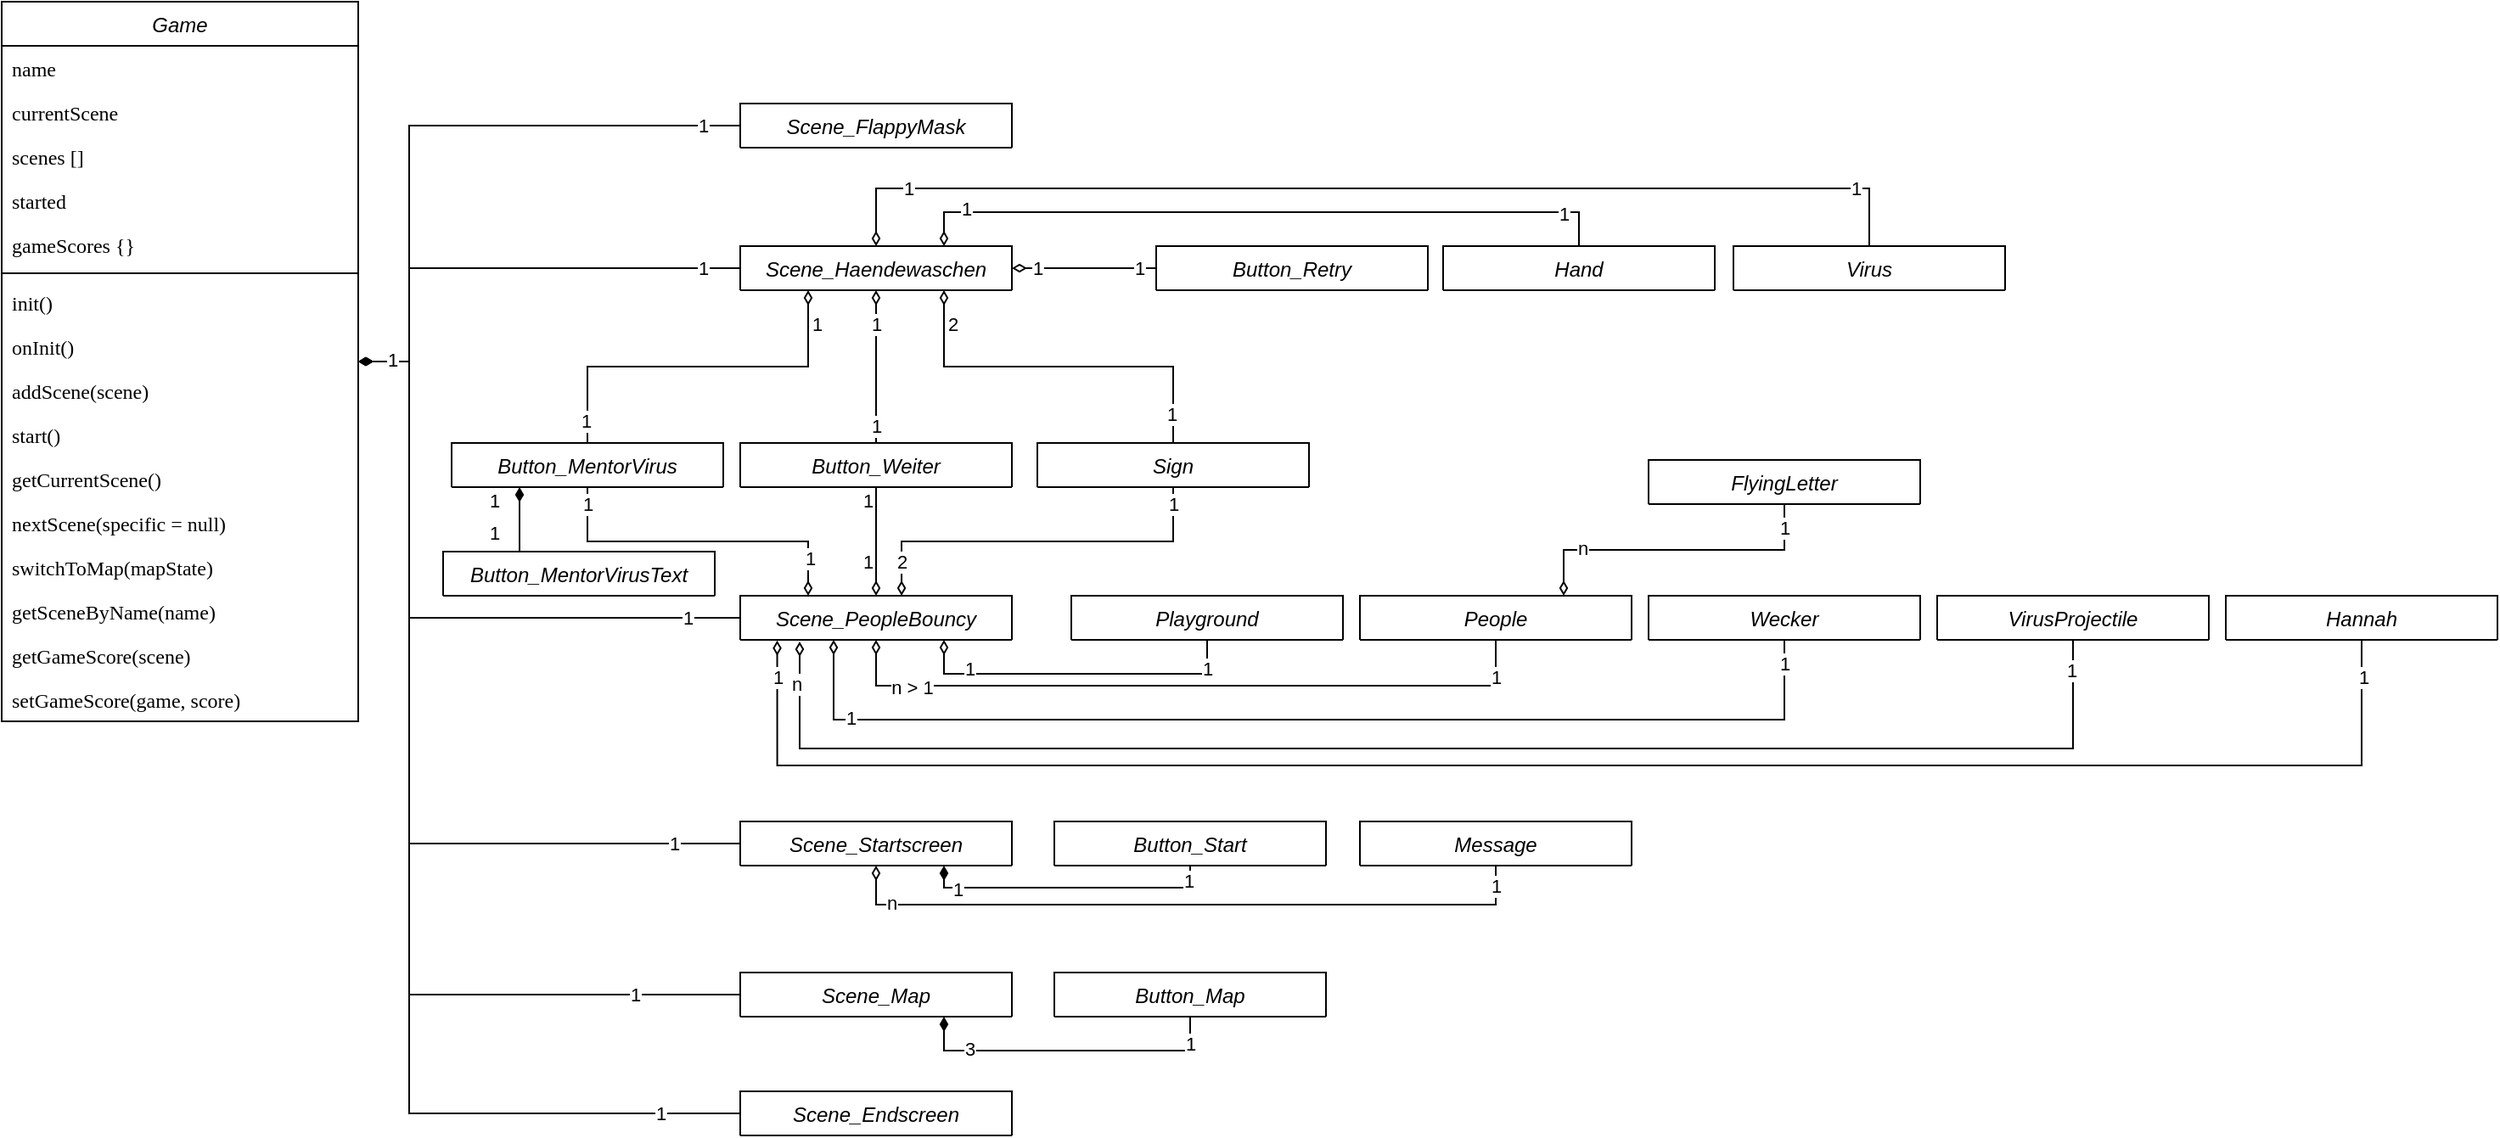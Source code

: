 <mxfile compressed="true" version="13.3.5" type="device" pages="2"><diagram id="C5RBs43oDa-KdzZeNtuy" name="Page-1"><mxGraphModel dx="1707" dy="-2310" grid="1" gridSize="10" guides="1" tooltips="1" connect="1" arrows="1" fold="1" page="1" pageScale="1" pageWidth="1169" pageHeight="827" math="0" shadow="0"><root><mxCell id="WIyWlLk6GJQsqaUBKTNV-0"/><mxCell id="WIyWlLk6GJQsqaUBKTNV-1" parent="WIyWlLk6GJQsqaUBKTNV-0"/><mxCell id="oFUQ7gfdJM9HvO97mmvz-39" style="edgeStyle=orthogonalEdgeStyle;rounded=0;orthogonalLoop=1;jettySize=auto;html=1;exitX=0.5;exitY=1;exitDx=0;exitDy=0;entryX=0.75;entryY=1;entryDx=0;entryDy=0;endArrow=diamondThin;endFill=1;" edge="1" parent="WIyWlLk6GJQsqaUBKTNV-1" source="lZYwGjYWkf5UChgeeKwx-141" target="I7o8QWNqlWtL5DGN3jH3-0"><mxGeometry relative="1" as="geometry"><Array as="points"><mxPoint x="740" y="4018"/><mxPoint x="595" y="4018"/></Array></mxGeometry></mxCell><mxCell id="oFUQ7gfdJM9HvO97mmvz-40" value="1" style="edgeLabel;html=1;align=center;verticalAlign=middle;resizable=0;points=[];" vertex="1" connectable="0" parent="oFUQ7gfdJM9HvO97mmvz-39"><mxGeometry x="-0.507" relative="1" as="geometry"><mxPoint x="25.69" y="-4" as="offset"/></mxGeometry></mxCell><mxCell id="oFUQ7gfdJM9HvO97mmvz-41" value="3" style="edgeLabel;html=1;align=center;verticalAlign=middle;resizable=0;points=[];" vertex="1" connectable="0" parent="oFUQ7gfdJM9HvO97mmvz-39"><mxGeometry x="0.795" y="-1" relative="1" as="geometry"><mxPoint x="14" as="offset"/></mxGeometry></mxCell><mxCell id="oFUQ7gfdJM9HvO97mmvz-42" style="edgeStyle=orthogonalEdgeStyle;rounded=0;orthogonalLoop=1;jettySize=auto;html=1;exitX=0.5;exitY=1;exitDx=0;exitDy=0;entryX=0.75;entryY=1;entryDx=0;entryDy=0;endArrow=diamondThin;endFill=0;" edge="1" parent="WIyWlLk6GJQsqaUBKTNV-1" source="lZYwGjYWkf5UChgeeKwx-363" target="lZYwGjYWkf5UChgeeKwx-420"><mxGeometry relative="1" as="geometry"/></mxCell><mxCell id="oFUQ7gfdJM9HvO97mmvz-43" value="1" style="edgeLabel;html=1;align=center;verticalAlign=middle;resizable=0;points=[];" vertex="1" connectable="0" parent="oFUQ7gfdJM9HvO97mmvz-42"><mxGeometry x="-0.795" y="-9" relative="1" as="geometry"><mxPoint y="6" as="offset"/></mxGeometry></mxCell><mxCell id="oFUQ7gfdJM9HvO97mmvz-44" value="1" style="edgeLabel;html=1;align=center;verticalAlign=middle;resizable=0;points=[];" vertex="1" connectable="0" parent="oFUQ7gfdJM9HvO97mmvz-42"><mxGeometry x="0.825" relative="1" as="geometry"><mxPoint x="15" as="offset"/></mxGeometry></mxCell><mxCell id="oFUQ7gfdJM9HvO97mmvz-45" style="edgeStyle=orthogonalEdgeStyle;rounded=0;orthogonalLoop=1;jettySize=auto;html=1;exitX=0.5;exitY=1;exitDx=0;exitDy=0;entryX=0.5;entryY=1;entryDx=0;entryDy=0;endArrow=diamondThin;endFill=0;" edge="1" parent="WIyWlLk6GJQsqaUBKTNV-1" source="lZYwGjYWkf5UChgeeKwx-302" target="lZYwGjYWkf5UChgeeKwx-420"><mxGeometry relative="1" as="geometry"><Array as="points"><mxPoint x="920" y="3803"/><mxPoint x="555" y="3803"/></Array></mxGeometry></mxCell><mxCell id="oFUQ7gfdJM9HvO97mmvz-46" value="1" style="edgeLabel;html=1;align=center;verticalAlign=middle;resizable=0;points=[];" vertex="1" connectable="0" parent="oFUQ7gfdJM9HvO97mmvz-45"><mxGeometry x="-0.647" y="2" relative="1" as="geometry"><mxPoint x="46.69" y="-7" as="offset"/></mxGeometry></mxCell><mxCell id="oFUQ7gfdJM9HvO97mmvz-48" value="n &amp;gt; 1" style="edgeLabel;html=1;align=center;verticalAlign=middle;resizable=0;points=[];" vertex="1" connectable="0" parent="oFUQ7gfdJM9HvO97mmvz-45"><mxGeometry x="0.774" y="1" relative="1" as="geometry"><mxPoint as="offset"/></mxGeometry></mxCell><mxCell id="oFUQ7gfdJM9HvO97mmvz-55" style="edgeStyle=orthogonalEdgeStyle;rounded=0;orthogonalLoop=1;jettySize=auto;html=1;exitX=0.5;exitY=1;exitDx=0;exitDy=0;endArrow=diamondThin;endFill=0;" edge="1" parent="WIyWlLk6GJQsqaUBKTNV-1" source="I7o8QWNqlWtL5DGN3jH3-59"><mxGeometry relative="1" as="geometry"><mxPoint x="530" y="3776" as="targetPoint"/><Array as="points"><mxPoint x="1090" y="3823"/><mxPoint x="530" y="3823"/></Array></mxGeometry></mxCell><mxCell id="oFUQ7gfdJM9HvO97mmvz-56" value="1" style="edgeLabel;html=1;align=center;verticalAlign=middle;resizable=0;points=[];" vertex="1" connectable="0" parent="oFUQ7gfdJM9HvO97mmvz-55"><mxGeometry x="-0.89" y="-11" relative="1" as="geometry"><mxPoint x="11" y="-22" as="offset"/></mxGeometry></mxCell><mxCell id="oFUQ7gfdJM9HvO97mmvz-57" value="1" style="edgeLabel;html=1;align=center;verticalAlign=middle;resizable=0;points=[];" vertex="1" connectable="0" parent="oFUQ7gfdJM9HvO97mmvz-55"><mxGeometry x="0.849" y="-1" relative="1" as="geometry"><mxPoint x="7.33" as="offset"/></mxGeometry></mxCell><mxCell id="oFUQ7gfdJM9HvO97mmvz-59" style="edgeStyle=orthogonalEdgeStyle;rounded=0;orthogonalLoop=1;jettySize=auto;html=1;exitX=0.5;exitY=1;exitDx=0;exitDy=0;entryX=0.5;entryY=0;entryDx=0;entryDy=0;endArrow=diamondThin;endFill=0;" edge="1" parent="WIyWlLk6GJQsqaUBKTNV-1" source="lZYwGjYWkf5UChgeeKwx-161" target="lZYwGjYWkf5UChgeeKwx-420"><mxGeometry relative="1" as="geometry"><Array as="points"><mxPoint x="555" y="3730"/><mxPoint x="555" y="3730"/></Array></mxGeometry></mxCell><mxCell id="oFUQ7gfdJM9HvO97mmvz-67" value="1" style="edgeLabel;html=1;align=center;verticalAlign=middle;resizable=0;points=[];" vertex="1" connectable="0" parent="oFUQ7gfdJM9HvO97mmvz-59"><mxGeometry x="-0.75" y="1" relative="1" as="geometry"><mxPoint x="-6" as="offset"/></mxGeometry></mxCell><mxCell id="oFUQ7gfdJM9HvO97mmvz-68" value="1" style="edgeLabel;html=1;align=center;verticalAlign=middle;resizable=0;points=[];" vertex="1" connectable="0" parent="oFUQ7gfdJM9HvO97mmvz-59"><mxGeometry x="0.232" y="-1" relative="1" as="geometry"><mxPoint x="-4" y="4.56" as="offset"/></mxGeometry></mxCell><mxCell id="oFUQ7gfdJM9HvO97mmvz-72" style="edgeStyle=orthogonalEdgeStyle;rounded=0;orthogonalLoop=1;jettySize=auto;html=1;exitX=0.5;exitY=1;exitDx=0;exitDy=0;endArrow=diamondThin;endFill=0;" edge="1" parent="WIyWlLk6GJQsqaUBKTNV-1" source="I7o8QWNqlWtL5DGN3jH3-49"><mxGeometry relative="1" as="geometry"><mxPoint x="510" y="3777" as="targetPoint"/><Array as="points"><mxPoint x="1260" y="3840"/><mxPoint x="510" y="3840"/></Array></mxGeometry></mxCell><mxCell id="oFUQ7gfdJM9HvO97mmvz-73" value="1" style="edgeLabel;html=1;align=center;verticalAlign=middle;resizable=0;points=[];" vertex="1" connectable="0" parent="oFUQ7gfdJM9HvO97mmvz-72"><mxGeometry x="-0.959" y="-1" relative="1" as="geometry"><mxPoint as="offset"/></mxGeometry></mxCell><mxCell id="oFUQ7gfdJM9HvO97mmvz-74" value="n" style="edgeLabel;html=1;align=center;verticalAlign=middle;resizable=0;points=[];" vertex="1" connectable="0" parent="oFUQ7gfdJM9HvO97mmvz-72"><mxGeometry x="0.943" y="2" relative="1" as="geometry"><mxPoint as="offset"/></mxGeometry></mxCell><mxCell id="oFUQ7gfdJM9HvO97mmvz-75" style="edgeStyle=orthogonalEdgeStyle;rounded=0;orthogonalLoop=1;jettySize=auto;html=1;exitX=0.5;exitY=1;exitDx=0;exitDy=0;entryX=0.75;entryY=0;entryDx=0;entryDy=0;endArrow=diamondThin;endFill=0;" edge="1" parent="WIyWlLk6GJQsqaUBKTNV-1" source="lZYwGjYWkf5UChgeeKwx-234" target="lZYwGjYWkf5UChgeeKwx-302"><mxGeometry relative="1" as="geometry"/></mxCell><mxCell id="oFUQ7gfdJM9HvO97mmvz-76" value="1" style="edgeLabel;html=1;align=center;verticalAlign=middle;resizable=0;points=[];" vertex="1" connectable="0" parent="oFUQ7gfdJM9HvO97mmvz-75"><mxGeometry x="-0.707" y="-14" relative="1" as="geometry"><mxPoint x="-0.1" y="1" as="offset"/></mxGeometry></mxCell><mxCell id="oFUQ7gfdJM9HvO97mmvz-77" value="n" style="edgeLabel;html=1;align=center;verticalAlign=middle;resizable=0;points=[];" vertex="1" connectable="0" parent="oFUQ7gfdJM9HvO97mmvz-75"><mxGeometry x="0.524" y="-1" relative="1" as="geometry"><mxPoint x="-6.52" as="offset"/></mxGeometry></mxCell><mxCell id="oFUQ7gfdJM9HvO97mmvz-79" style="edgeStyle=orthogonalEdgeStyle;rounded=0;orthogonalLoop=1;jettySize=auto;html=1;exitX=0.5;exitY=1;exitDx=0;exitDy=0;entryX=0.136;entryY=1.015;entryDx=0;entryDy=0;entryPerimeter=0;endArrow=diamondThin;endFill=0;" edge="1" parent="WIyWlLk6GJQsqaUBKTNV-1" source="lZYwGjYWkf5UChgeeKwx-277" target="lZYwGjYWkf5UChgeeKwx-420"><mxGeometry relative="1" as="geometry"><Array as="points"><mxPoint x="1430" y="3850"/><mxPoint x="497" y="3850"/></Array></mxGeometry></mxCell><mxCell id="oFUQ7gfdJM9HvO97mmvz-80" value="1" style="edgeLabel;html=1;align=center;verticalAlign=middle;resizable=0;points=[];" vertex="1" connectable="0" parent="oFUQ7gfdJM9HvO97mmvz-79"><mxGeometry x="-0.959" y="1" relative="1" as="geometry"><mxPoint as="offset"/></mxGeometry></mxCell><mxCell id="oFUQ7gfdJM9HvO97mmvz-81" value="1" style="edgeLabel;html=1;align=center;verticalAlign=middle;resizable=0;points=[];" vertex="1" connectable="0" parent="oFUQ7gfdJM9HvO97mmvz-79"><mxGeometry x="0.96" relative="1" as="geometry"><mxPoint as="offset"/></mxGeometry></mxCell><mxCell id="oFUQ7gfdJM9HvO97mmvz-83" style="edgeStyle=orthogonalEdgeStyle;rounded=0;orthogonalLoop=1;jettySize=auto;html=1;exitX=0.5;exitY=1;exitDx=0;exitDy=0;entryX=0.594;entryY=0;entryDx=0;entryDy=0;entryPerimeter=0;endArrow=diamondThin;endFill=0;" edge="1" parent="WIyWlLk6GJQsqaUBKTNV-1" source="I7o8QWNqlWtL5DGN3jH3-31" target="lZYwGjYWkf5UChgeeKwx-420"><mxGeometry relative="1" as="geometry"><Array as="points"><mxPoint x="730" y="3718"/><mxPoint x="570" y="3718"/></Array></mxGeometry></mxCell><mxCell id="oFUQ7gfdJM9HvO97mmvz-85" value="1" style="edgeLabel;html=1;align=center;verticalAlign=middle;resizable=0;points=[];" vertex="1" connectable="0" parent="oFUQ7gfdJM9HvO97mmvz-83"><mxGeometry x="-0.714" y="-11" relative="1" as="geometry"><mxPoint x="-0.31" y="-11.03" as="offset"/></mxGeometry></mxCell><mxCell id="oFUQ7gfdJM9HvO97mmvz-86" value="2" style="edgeLabel;html=1;align=center;verticalAlign=middle;resizable=0;points=[];" vertex="1" connectable="0" parent="oFUQ7gfdJM9HvO97mmvz-83"><mxGeometry x="0.538" relative="1" as="geometry"><mxPoint x="-19.62" y="11.97" as="offset"/></mxGeometry></mxCell><mxCell id="oFUQ7gfdJM9HvO97mmvz-88" style="edgeStyle=orthogonalEdgeStyle;rounded=0;orthogonalLoop=1;jettySize=auto;html=1;exitX=0.5;exitY=0;exitDx=0;exitDy=0;entryX=0.75;entryY=0;entryDx=0;entryDy=0;endArrow=diamondThin;endFill=0;" edge="1" parent="WIyWlLk6GJQsqaUBKTNV-1" source="lZYwGjYWkf5UChgeeKwx-260" target="lZYwGjYWkf5UChgeeKwx-392"><mxGeometry relative="1" as="geometry"/></mxCell><mxCell id="oFUQ7gfdJM9HvO97mmvz-89" value="1" style="edgeLabel;html=1;align=center;verticalAlign=middle;resizable=0;points=[];" vertex="1" connectable="0" parent="oFUQ7gfdJM9HvO97mmvz-88"><mxGeometry x="-0.763" y="1" relative="1" as="geometry"><mxPoint x="20" as="offset"/></mxGeometry></mxCell><mxCell id="oFUQ7gfdJM9HvO97mmvz-90" value="1" style="edgeLabel;html=1;align=center;verticalAlign=middle;resizable=0;points=[];" vertex="1" connectable="0" parent="oFUQ7gfdJM9HvO97mmvz-88"><mxGeometry x="0.841" y="-2" relative="1" as="geometry"><mxPoint as="offset"/></mxGeometry></mxCell><mxCell id="oFUQ7gfdJM9HvO97mmvz-91" style="edgeStyle=orthogonalEdgeStyle;rounded=0;orthogonalLoop=1;jettySize=auto;html=1;exitX=0.5;exitY=0;exitDx=0;exitDy=0;entryX=0.5;entryY=0;entryDx=0;entryDy=0;endArrow=diamondThin;endFill=0;" edge="1" parent="WIyWlLk6GJQsqaUBKTNV-1" source="I7o8QWNqlWtL5DGN3jH3-40" target="lZYwGjYWkf5UChgeeKwx-392"><mxGeometry relative="1" as="geometry"><Array as="points"><mxPoint x="1140" y="3510"/><mxPoint x="555" y="3510"/></Array></mxGeometry></mxCell><mxCell id="oFUQ7gfdJM9HvO97mmvz-92" value="1" style="edgeLabel;html=1;align=center;verticalAlign=middle;resizable=0;points=[];" vertex="1" connectable="0" parent="oFUQ7gfdJM9HvO97mmvz-91"><mxGeometry x="-0.901" y="8" relative="1" as="geometry"><mxPoint y="-1.67" as="offset"/></mxGeometry></mxCell><mxCell id="oFUQ7gfdJM9HvO97mmvz-93" value="1" style="edgeLabel;html=1;align=center;verticalAlign=middle;resizable=0;points=[];" vertex="1" connectable="0" parent="oFUQ7gfdJM9HvO97mmvz-91"><mxGeometry x="0.837" relative="1" as="geometry"><mxPoint as="offset"/></mxGeometry></mxCell><mxCell id="oFUQ7gfdJM9HvO97mmvz-99" style="edgeStyle=orthogonalEdgeStyle;rounded=0;orthogonalLoop=1;jettySize=auto;html=1;exitX=0.5;exitY=0;exitDx=0;exitDy=0;entryX=0.25;entryY=1;entryDx=0;entryDy=0;endArrow=diamondThin;endFill=0;" edge="1" parent="WIyWlLk6GJQsqaUBKTNV-1" source="lZYwGjYWkf5UChgeeKwx-186" target="lZYwGjYWkf5UChgeeKwx-392"><mxGeometry relative="1" as="geometry"/></mxCell><mxCell id="oFUQ7gfdJM9HvO97mmvz-100" value="1" style="edgeLabel;html=1;align=center;verticalAlign=middle;resizable=0;points=[];" vertex="1" connectable="0" parent="oFUQ7gfdJM9HvO97mmvz-99"><mxGeometry x="0.387" y="-1" relative="1" as="geometry"><mxPoint x="27.62" y="-26" as="offset"/></mxGeometry></mxCell><mxCell id="oFUQ7gfdJM9HvO97mmvz-101" value="1" style="edgeLabel;html=1;align=center;verticalAlign=middle;resizable=0;points=[];" vertex="1" connectable="0" parent="oFUQ7gfdJM9HvO97mmvz-99"><mxGeometry x="-0.882" y="1" relative="1" as="geometry"><mxPoint as="offset"/></mxGeometry></mxCell><mxCell id="oFUQ7gfdJM9HvO97mmvz-102" style="edgeStyle=orthogonalEdgeStyle;rounded=0;orthogonalLoop=1;jettySize=auto;html=1;exitX=0.5;exitY=1;exitDx=0;exitDy=0;entryX=0.25;entryY=0;entryDx=0;entryDy=0;endArrow=diamondThin;endFill=0;" edge="1" parent="WIyWlLk6GJQsqaUBKTNV-1" source="lZYwGjYWkf5UChgeeKwx-186" target="lZYwGjYWkf5UChgeeKwx-420"><mxGeometry relative="1" as="geometry"/></mxCell><mxCell id="oFUQ7gfdJM9HvO97mmvz-103" value="1" style="edgeLabel;html=1;align=center;verticalAlign=middle;resizable=0;points=[];" vertex="1" connectable="0" parent="oFUQ7gfdJM9HvO97mmvz-102"><mxGeometry x="-0.682" y="16" relative="1" as="geometry"><mxPoint x="-16" y="-20.95" as="offset"/></mxGeometry></mxCell><mxCell id="oFUQ7gfdJM9HvO97mmvz-104" value="1" style="edgeLabel;html=1;align=center;verticalAlign=middle;resizable=0;points=[];" vertex="1" connectable="0" parent="oFUQ7gfdJM9HvO97mmvz-102"><mxGeometry x="0.766" y="1" relative="1" as="geometry"><mxPoint as="offset"/></mxGeometry></mxCell><mxCell id="oFUQ7gfdJM9HvO97mmvz-105" style="edgeStyle=orthogonalEdgeStyle;rounded=0;orthogonalLoop=1;jettySize=auto;html=1;exitX=0.25;exitY=0;exitDx=0;exitDy=0;entryX=0.25;entryY=1;entryDx=0;entryDy=0;endArrow=diamondThin;endFill=1;" edge="1" parent="WIyWlLk6GJQsqaUBKTNV-1" source="lZYwGjYWkf5UChgeeKwx-204" target="lZYwGjYWkf5UChgeeKwx-186"><mxGeometry relative="1" as="geometry"/></mxCell><mxCell id="oFUQ7gfdJM9HvO97mmvz-106" value="1" style="edgeLabel;html=1;align=center;verticalAlign=middle;resizable=0;points=[];" vertex="1" connectable="0" parent="oFUQ7gfdJM9HvO97mmvz-105"><mxGeometry x="-0.572" relative="1" as="geometry"><mxPoint x="-15" y="-25.87" as="offset"/></mxGeometry></mxCell><mxCell id="oFUQ7gfdJM9HvO97mmvz-107" value="1" style="edgeLabel;html=1;align=center;verticalAlign=middle;resizable=0;points=[];" vertex="1" connectable="0" parent="oFUQ7gfdJM9HvO97mmvz-105"><mxGeometry x="-0.265" y="1" relative="1" as="geometry"><mxPoint x="-14" as="offset"/></mxGeometry></mxCell><mxCell id="lZYwGjYWkf5UChgeeKwx-392" value="Scene_Haendewaschen" style="swimlane;fontStyle=2;align=center;verticalAlign=top;childLayout=stackLayout;horizontal=1;startSize=26;horizontalStack=0;resizeParent=1;resizeLast=0;collapsible=1;marginBottom=0;rounded=0;shadow=0;strokeWidth=1;flipV=0;" parent="WIyWlLk6GJQsqaUBKTNV-1" vertex="1" collapsed="1"><mxGeometry x="475" y="3544" width="160" height="26" as="geometry"><mxRectangle x="1230" y="1350" width="200" height="660" as="alternateBounds"/></mxGeometry></mxCell><mxCell id="lZYwGjYWkf5UChgeeKwx-393" value="weiterButton" style="text;align=left;verticalAlign=top;spacingLeft=4;spacingRight=4;overflow=hidden;rotatable=0;points=[[0,0.5],[1,0.5]];portConstraint=eastwest;rounded=0;shadow=0;html=0;fontFamily=frutiger CE 55 Roman;" parent="lZYwGjYWkf5UChgeeKwx-392" vertex="1"><mxGeometry y="26" width="160" height="26" as="geometry"/></mxCell><mxCell id="lZYwGjYWkf5UChgeeKwx-397" value="retryButton" style="text;align=left;verticalAlign=top;spacingLeft=4;spacingRight=4;overflow=hidden;rotatable=0;points=[[0,0.5],[1,0.5]];portConstraint=eastwest;rounded=0;shadow=0;html=0;fontFamily=frutiger CE 55 Roman;" parent="lZYwGjYWkf5UChgeeKwx-392" vertex="1"><mxGeometry y="52" width="160" height="26" as="geometry"/></mxCell><mxCell id="lZYwGjYWkf5UChgeeKwx-398" value="hand" style="text;align=left;verticalAlign=top;spacingLeft=4;spacingRight=4;overflow=hidden;rotatable=0;points=[[0,0.5],[1,0.5]];portConstraint=eastwest;rounded=0;shadow=0;html=0;fontFamily=frutiger CE 55 Roman;" parent="lZYwGjYWkf5UChgeeKwx-392" vertex="1"><mxGeometry y="78" width="160" height="26" as="geometry"/></mxCell><mxCell id="lZYwGjYWkf5UChgeeKwx-399" value="virus" style="text;align=left;verticalAlign=top;spacingLeft=4;spacingRight=4;overflow=hidden;rotatable=0;points=[[0,0.5],[1,0.5]];portConstraint=eastwest;rounded=0;shadow=0;html=0;fontFamily=frutiger CE 55 Roman;" parent="lZYwGjYWkf5UChgeeKwx-392" vertex="1"><mxGeometry y="104" width="160" height="26" as="geometry"/></mxCell><mxCell id="lZYwGjYWkf5UChgeeKwx-400" value="mentorVirus" style="text;align=left;verticalAlign=top;spacingLeft=4;spacingRight=4;overflow=hidden;rotatable=0;points=[[0,0.5],[1,0.5]];portConstraint=eastwest;rounded=0;shadow=0;html=0;fontFamily=frutiger CE 55 Roman;" parent="lZYwGjYWkf5UChgeeKwx-392" vertex="1"><mxGeometry y="130" width="160" height="26" as="geometry"/></mxCell><mxCell id="lZYwGjYWkf5UChgeeKwx-401" value="sign_name" style="text;align=left;verticalAlign=top;spacingLeft=4;spacingRight=4;overflow=hidden;rotatable=0;points=[[0,0.5],[1,0.5]];portConstraint=eastwest;rounded=0;shadow=0;html=0;fontFamily=frutiger CE 55 Roman;" parent="lZYwGjYWkf5UChgeeKwx-392" vertex="1"><mxGeometry y="156" width="160" height="26" as="geometry"/></mxCell><mxCell id="lZYwGjYWkf5UChgeeKwx-402" value="sign_level" style="text;align=left;verticalAlign=top;spacingLeft=4;spacingRight=4;overflow=hidden;rotatable=0;points=[[0,0.5],[1,0.5]];portConstraint=eastwest;rounded=0;shadow=0;html=0;fontFamily=frutiger CE 55 Roman;" parent="lZYwGjYWkf5UChgeeKwx-392" vertex="1"><mxGeometry y="182" width="160" height="26" as="geometry"/></mxCell><mxCell id="lZYwGjYWkf5UChgeeKwx-403" value="level" style="text;align=left;verticalAlign=top;spacingLeft=4;spacingRight=4;overflow=hidden;rotatable=0;points=[[0,0.5],[1,0.5]];portConstraint=eastwest;rounded=0;shadow=0;html=0;fontFamily=frutiger CE 55 Roman;" parent="lZYwGjYWkf5UChgeeKwx-392" vertex="1"><mxGeometry y="208" width="160" height="26" as="geometry"/></mxCell><mxCell id="lZYwGjYWkf5UChgeeKwx-404" value="handColor []" style="text;align=left;verticalAlign=top;spacingLeft=4;spacingRight=4;overflow=hidden;rotatable=0;points=[[0,0.5],[1,0.5]];portConstraint=eastwest;rounded=0;shadow=0;html=0;fontFamily=frutiger CE 55 Roman;" parent="lZYwGjYWkf5UChgeeKwx-392" vertex="1"><mxGeometry y="234" width="160" height="26" as="geometry"/></mxCell><mxCell id="lZYwGjYWkf5UChgeeKwx-405" value="currentColor " style="text;align=left;verticalAlign=top;spacingLeft=4;spacingRight=4;overflow=hidden;rotatable=0;points=[[0,0.5],[1,0.5]];portConstraint=eastwest;rounded=0;shadow=0;html=0;fontFamily=frutiger CE 55 Roman;" parent="lZYwGjYWkf5UChgeeKwx-392" vertex="1"><mxGeometry y="260" width="160" height="26" as="geometry"/></mxCell><mxCell id="lZYwGjYWkf5UChgeeKwx-406" value="animationRow []" style="text;align=left;verticalAlign=top;spacingLeft=4;spacingRight=4;overflow=hidden;rotatable=0;points=[[0,0.5],[1,0.5]];portConstraint=eastwest;rounded=0;shadow=0;html=0;fontFamily=frutiger CE 55 Roman;" parent="lZYwGjYWkf5UChgeeKwx-392" vertex="1"><mxGeometry y="286" width="160" height="26" as="geometry"/></mxCell><mxCell id="lZYwGjYWkf5UChgeeKwx-407" value="animationIndexNow" style="text;align=left;verticalAlign=top;spacingLeft=4;spacingRight=4;overflow=hidden;rotatable=0;points=[[0,0.5],[1,0.5]];portConstraint=eastwest;rounded=0;shadow=0;html=0;fontFamily=frutiger CE 55 Roman;" parent="lZYwGjYWkf5UChgeeKwx-392" vertex="1"><mxGeometry y="312" width="160" height="26" as="geometry"/></mxCell><mxCell id="lZYwGjYWkf5UChgeeKwx-408" value="safePlace []" style="text;align=left;verticalAlign=top;spacingLeft=4;spacingRight=4;overflow=hidden;rotatable=0;points=[[0,0.5],[1,0.5]];portConstraint=eastwest;rounded=0;shadow=0;html=0;fontFamily=frutiger CE 55 Roman;" parent="lZYwGjYWkf5UChgeeKwx-392" vertex="1"><mxGeometry y="338" width="160" height="26" as="geometry"/></mxCell><mxCell id="lZYwGjYWkf5UChgeeKwx-410" value="virusPositions []" style="text;align=left;verticalAlign=top;spacingLeft=4;spacingRight=4;overflow=hidden;rotatable=0;points=[[0,0.5],[1,0.5]];portConstraint=eastwest;rounded=0;shadow=0;html=0;fontFamily=frutiger CE 55 Roman;" parent="lZYwGjYWkf5UChgeeKwx-392" vertex="1"><mxGeometry y="364" width="160" height="26" as="geometry"/></mxCell><mxCell id="lZYwGjYWkf5UChgeeKwx-411" value="trys" style="text;align=left;verticalAlign=top;spacingLeft=4;spacingRight=4;overflow=hidden;rotatable=0;points=[[0,0.5],[1,0.5]];portConstraint=eastwest;rounded=0;shadow=0;html=0;fontFamily=frutiger CE 55 Roman;" parent="lZYwGjYWkf5UChgeeKwx-392" vertex="1"><mxGeometry y="390" width="160" height="26" as="geometry"/></mxCell><mxCell id="lZYwGjYWkf5UChgeeKwx-394" value="" style="line;html=1;strokeWidth=1;align=left;verticalAlign=middle;spacingTop=-1;spacingLeft=3;spacingRight=3;rotatable=0;labelPosition=right;points=[];portConstraint=eastwest;" parent="lZYwGjYWkf5UChgeeKwx-392" vertex="1"><mxGeometry y="416" width="160" height="8" as="geometry"/></mxCell><mxCell id="lZYwGjYWkf5UChgeeKwx-395" value="init()" style="text;align=left;verticalAlign=top;spacingLeft=4;spacingRight=4;overflow=hidden;rotatable=0;points=[[0,0.5],[1,0.5]];portConstraint=eastwest;fontFamily=frutiger CE 55 Roman;FType=w;" parent="lZYwGjYWkf5UChgeeKwx-392" vertex="1"><mxGeometry y="424" width="160" height="26" as="geometry"/></mxCell><mxCell id="lZYwGjYWkf5UChgeeKwx-396" value="virusReleased()" style="text;align=left;verticalAlign=top;spacingLeft=4;spacingRight=4;overflow=hidden;rotatable=0;points=[[0,0.5],[1,0.5]];portConstraint=eastwest;fontFamily=frutiger CE 55 Roman;FType=w;" parent="lZYwGjYWkf5UChgeeKwx-392" vertex="1"><mxGeometry y="450" width="160" height="26" as="geometry"/></mxCell><mxCell id="lZYwGjYWkf5UChgeeKwx-412" value="update()" style="text;align=left;verticalAlign=top;spacingLeft=4;spacingRight=4;overflow=hidden;rotatable=0;points=[[0,0.5],[1,0.5]];portConstraint=eastwest;fontFamily=frutiger CE 55 Roman;FType=w;" parent="lZYwGjYWkf5UChgeeKwx-392" vertex="1"><mxGeometry y="476" width="160" height="26" as="geometry"/></mxCell><mxCell id="lZYwGjYWkf5UChgeeKwx-413" value="showEnd()" style="text;align=left;verticalAlign=top;spacingLeft=4;spacingRight=4;overflow=hidden;rotatable=0;points=[[0,0.5],[1,0.5]];portConstraint=eastwest;fontFamily=frutiger CE 55 Roman;FType=w;" parent="lZYwGjYWkf5UChgeeKwx-392" vertex="1"><mxGeometry y="502" width="160" height="26" as="geometry"/></mxCell><mxCell id="lZYwGjYWkf5UChgeeKwx-414" value="playAnimation()" style="text;align=left;verticalAlign=top;spacingLeft=4;spacingRight=4;overflow=hidden;rotatable=0;points=[[0,0.5],[1,0.5]];portConstraint=eastwest;fontFamily=frutiger CE 55 Roman;FType=w;" parent="lZYwGjYWkf5UChgeeKwx-392" vertex="1"><mxGeometry y="528" width="160" height="26" as="geometry"/></mxCell><mxCell id="lZYwGjYWkf5UChgeeKwx-415" value="isVirusSafe()" style="text;align=left;verticalAlign=top;spacingLeft=4;spacingRight=4;overflow=hidden;rotatable=0;points=[[0,0.5],[1,0.5]];portConstraint=eastwest;fontFamily=frutiger CE 55 Roman;FType=w;" parent="lZYwGjYWkf5UChgeeKwx-392" vertex="1"><mxGeometry y="554" width="160" height="26" as="geometry"/></mxCell><mxCell id="lZYwGjYWkf5UChgeeKwx-416" value="setUpLevel()" style="text;align=left;verticalAlign=top;spacingLeft=4;spacingRight=4;overflow=hidden;rotatable=0;points=[[0,0.5],[1,0.5]];portConstraint=eastwest;fontFamily=frutiger CE 55 Roman;FType=w;" parent="lZYwGjYWkf5UChgeeKwx-392" vertex="1"><mxGeometry y="580" width="160" height="26" as="geometry"/></mxCell><mxCell id="lZYwGjYWkf5UChgeeKwx-417" value="showHeatmap()" style="text;align=left;verticalAlign=top;spacingLeft=4;spacingRight=4;overflow=hidden;rotatable=0;points=[[0,0.5],[1,0.5]];portConstraint=eastwest;fontFamily=frutiger CE 55 Roman;FType=w;" parent="lZYwGjYWkf5UChgeeKwx-392" vertex="1"><mxGeometry y="606" width="160" height="26" as="geometry"/></mxCell><mxCell id="lZYwGjYWkf5UChgeeKwx-418" value="newHandColor()" style="text;align=left;verticalAlign=top;spacingLeft=4;spacingRight=4;overflow=hidden;rotatable=0;points=[[0,0.5],[1,0.5]];portConstraint=eastwest;fontFamily=frutiger CE 55 Roman;FType=w;" parent="lZYwGjYWkf5UChgeeKwx-392" vertex="1"><mxGeometry y="632" width="160" height="26" as="geometry"/></mxCell><mxCell id="lZYwGjYWkf5UChgeeKwx-420" value="Scene_PeopleBouncy" style="swimlane;fontStyle=2;align=center;verticalAlign=top;childLayout=stackLayout;horizontal=1;startSize=26;horizontalStack=0;resizeParent=1;resizeLast=0;collapsible=1;marginBottom=0;rounded=0;shadow=0;strokeWidth=1;flipV=0;" parent="WIyWlLk6GJQsqaUBKTNV-1" vertex="1" collapsed="1"><mxGeometry x="475" y="3750" width="160" height="26" as="geometry"><mxRectangle x="1450" y="1350" width="260" height="898" as="alternateBounds"/></mxGeometry></mxCell><mxCell id="lZYwGjYWkf5UChgeeKwx-428" value="level" style="text;align=left;verticalAlign=top;spacingLeft=4;spacingRight=4;overflow=hidden;rotatable=0;points=[[0,0.5],[1,0.5]];portConstraint=eastwest;rounded=0;shadow=0;html=0;fontFamily=frutiger CE 55 Roman;" parent="lZYwGjYWkf5UChgeeKwx-420" vertex="1"><mxGeometry y="26" width="160" height="26" as="geometry"/></mxCell><mxCell id="lZYwGjYWkf5UChgeeKwx-427" value="sign_level" style="text;align=left;verticalAlign=top;spacingLeft=4;spacingRight=4;overflow=hidden;rotatable=0;points=[[0,0.5],[1,0.5]];portConstraint=eastwest;rounded=0;shadow=0;html=0;fontFamily=frutiger CE 55 Roman;" parent="lZYwGjYWkf5UChgeeKwx-420" vertex="1"><mxGeometry y="52" width="160" height="26" as="geometry"/></mxCell><mxCell id="lZYwGjYWkf5UChgeeKwx-426" value="sign_name" style="text;align=left;verticalAlign=top;spacingLeft=4;spacingRight=4;overflow=hidden;rotatable=0;points=[[0,0.5],[1,0.5]];portConstraint=eastwest;rounded=0;shadow=0;html=0;fontFamily=frutiger CE 55 Roman;" parent="lZYwGjYWkf5UChgeeKwx-420" vertex="1"><mxGeometry y="78" width="160" height="26" as="geometry"/></mxCell><mxCell id="lZYwGjYWkf5UChgeeKwx-422" value="wecker" style="text;align=left;verticalAlign=top;spacingLeft=4;spacingRight=4;overflow=hidden;rotatable=0;points=[[0,0.5],[1,0.5]];portConstraint=eastwest;rounded=0;shadow=0;html=0;fontFamily=frutiger CE 55 Roman;" parent="lZYwGjYWkf5UChgeeKwx-420" vertex="1"><mxGeometry y="104" width="160" height="26" as="geometry"/></mxCell><mxCell id="lZYwGjYWkf5UChgeeKwx-423" value="playground" style="text;align=left;verticalAlign=top;spacingLeft=4;spacingRight=4;overflow=hidden;rotatable=0;points=[[0,0.5],[1,0.5]];portConstraint=eastwest;rounded=0;shadow=0;html=0;fontFamily=frutiger CE 55 Roman;" parent="lZYwGjYWkf5UChgeeKwx-420" vertex="1"><mxGeometry y="130" width="160" height="26" as="geometry"/></mxCell><mxCell id="lZYwGjYWkf5UChgeeKwx-424" value="people []" style="text;align=left;verticalAlign=top;spacingLeft=4;spacingRight=4;overflow=hidden;rotatable=0;points=[[0,0.5],[1,0.5]];portConstraint=eastwest;rounded=0;shadow=0;html=0;fontFamily=frutiger CE 55 Roman;" parent="lZYwGjYWkf5UChgeeKwx-420" vertex="1"><mxGeometry y="156" width="160" height="26" as="geometry"/></mxCell><mxCell id="lZYwGjYWkf5UChgeeKwx-425" value="viruses []" style="text;align=left;verticalAlign=top;spacingLeft=4;spacingRight=4;overflow=hidden;rotatable=0;points=[[0,0.5],[1,0.5]];portConstraint=eastwest;rounded=0;shadow=0;html=0;fontFamily=frutiger CE 55 Roman;" parent="lZYwGjYWkf5UChgeeKwx-420" vertex="1"><mxGeometry y="182" width="160" height="26" as="geometry"/></mxCell><mxCell id="lZYwGjYWkf5UChgeeKwx-429" value="currentPlayer" style="text;align=left;verticalAlign=top;spacingLeft=4;spacingRight=4;overflow=hidden;rotatable=0;points=[[0,0.5],[1,0.5]];portConstraint=eastwest;rounded=0;shadow=0;html=0;fontFamily=frutiger CE 55 Roman;" parent="lZYwGjYWkf5UChgeeKwx-420" vertex="1"><mxGeometry y="208" width="160" height="26" as="geometry"/></mxCell><mxCell id="lZYwGjYWkf5UChgeeKwx-421" value="weiterButton" style="text;align=left;verticalAlign=top;spacingLeft=4;spacingRight=4;overflow=hidden;rotatable=0;points=[[0,0.5],[1,0.5]];portConstraint=eastwest;rounded=0;shadow=0;html=0;fontFamily=frutiger CE 55 Roman;" parent="lZYwGjYWkf5UChgeeKwx-420" vertex="1"><mxGeometry y="234" width="160" height="26" as="geometry"/></mxCell><mxCell id="lZYwGjYWkf5UChgeeKwx-430" value="startScene" style="text;align=left;verticalAlign=top;spacingLeft=4;spacingRight=4;overflow=hidden;rotatable=0;points=[[0,0.5],[1,0.5]];portConstraint=eastwest;rounded=0;shadow=0;html=0;fontFamily=frutiger CE 55 Roman;" parent="lZYwGjYWkf5UChgeeKwx-420" vertex="1"><mxGeometry y="260" width="160" height="26" as="geometry"/></mxCell><mxCell id="lZYwGjYWkf5UChgeeKwx-431" value="mentorVirus" style="text;align=left;verticalAlign=top;spacingLeft=4;spacingRight=4;overflow=hidden;rotatable=0;points=[[0,0.5],[1,0.5]];portConstraint=eastwest;rounded=0;shadow=0;html=0;fontFamily=frutiger CE 55 Roman;" parent="lZYwGjYWkf5UChgeeKwx-420" vertex="1"><mxGeometry y="286" width="160" height="26" as="geometry"/></mxCell><mxCell id="lZYwGjYWkf5UChgeeKwx-432" value="peopleSize" style="text;align=left;verticalAlign=top;spacingLeft=4;spacingRight=4;overflow=hidden;rotatable=0;points=[[0,0.5],[1,0.5]];portConstraint=eastwest;rounded=0;shadow=0;html=0;fontFamily=frutiger CE 55 Roman;" parent="lZYwGjYWkf5UChgeeKwx-420" vertex="1"><mxGeometry y="312" width="160" height="26" as="geometry"/></mxCell><mxCell id="lZYwGjYWkf5UChgeeKwx-433" value="scores" style="text;align=left;verticalAlign=top;spacingLeft=4;spacingRight=4;overflow=hidden;rotatable=0;points=[[0,0.5],[1,0.5]];portConstraint=eastwest;rounded=0;shadow=0;html=0;fontFamily=frutiger CE 55 Roman;" parent="lZYwGjYWkf5UChgeeKwx-420" vertex="1"><mxGeometry y="338" width="160" height="26" as="geometry"/></mxCell><mxCell id="lZYwGjYWkf5UChgeeKwx-436" value="" style="line;html=1;strokeWidth=1;align=left;verticalAlign=middle;spacingTop=-1;spacingLeft=3;spacingRight=3;rotatable=0;labelPosition=right;points=[];portConstraint=eastwest;" parent="lZYwGjYWkf5UChgeeKwx-420" vertex="1"><mxGeometry y="364" width="160" height="8" as="geometry"/></mxCell><mxCell id="lZYwGjYWkf5UChgeeKwx-437" value="init()" style="text;align=left;verticalAlign=top;spacingLeft=4;spacingRight=4;overflow=hidden;rotatable=0;points=[[0,0.5],[1,0.5]];portConstraint=eastwest;fontFamily=frutiger CE 55 Roman;FType=w;" parent="lZYwGjYWkf5UChgeeKwx-420" vertex="1"><mxGeometry y="372" width="160" height="26" as="geometry"/></mxCell><mxCell id="lZYwGjYWkf5UChgeeKwx-438" value="setupPlayground()" style="text;align=left;verticalAlign=top;spacingLeft=4;spacingRight=4;overflow=hidden;rotatable=0;points=[[0,0.5],[1,0.5]];portConstraint=eastwest;fontFamily=frutiger CE 55 Roman;FType=w;" parent="lZYwGjYWkf5UChgeeKwx-420" vertex="1"><mxGeometry y="398" width="160" height="26" as="geometry"/></mxCell><mxCell id="lZYwGjYWkf5UChgeeKwx-439" value="setUpLevel()" style="text;align=left;verticalAlign=top;spacingLeft=4;spacingRight=4;overflow=hidden;rotatable=0;points=[[0,0.5],[1,0.5]];portConstraint=eastwest;fontFamily=frutiger CE 55 Roman;FType=w;" parent="lZYwGjYWkf5UChgeeKwx-420" vertex="1"><mxGeometry y="424" width="160" height="26" as="geometry"/></mxCell><mxCell id="lZYwGjYWkf5UChgeeKwx-440" value="update()" style="text;align=left;verticalAlign=top;spacingLeft=4;spacingRight=4;overflow=hidden;rotatable=0;points=[[0,0.5],[1,0.5]];portConstraint=eastwest;fontFamily=frutiger CE 55 Roman;FType=w;" parent="lZYwGjYWkf5UChgeeKwx-420" vertex="1"><mxGeometry y="450" width="160" height="26" as="geometry"/></mxCell><mxCell id="lZYwGjYWkf5UChgeeKwx-441" value="spawnPeople(count, pMask)" style="text;align=left;verticalAlign=top;spacingLeft=4;spacingRight=4;overflow=hidden;rotatable=0;points=[[0,0.5],[1,0.5]];portConstraint=eastwest;fontFamily=frutiger CE 55 Roman;FType=w;" parent="lZYwGjYWkf5UChgeeKwx-420" vertex="1"><mxGeometry y="476" width="160" height="26" as="geometry"/></mxCell><mxCell id="lZYwGjYWkf5UChgeeKwx-442" value="disablePeople()" style="text;align=left;verticalAlign=top;spacingLeft=4;spacingRight=4;overflow=hidden;rotatable=0;points=[[0,0.5],[1,0.5]];portConstraint=eastwest;fontFamily=frutiger CE 55 Roman;FType=w;" parent="lZYwGjYWkf5UChgeeKwx-420" vertex="1"><mxGeometry y="502" width="160" height="26" as="geometry"/></mxCell><mxCell id="lZYwGjYWkf5UChgeeKwx-443" value="deletePeoplel()" style="text;align=left;verticalAlign=top;spacingLeft=4;spacingRight=4;overflow=hidden;rotatable=0;points=[[0,0.5],[1,0.5]];portConstraint=eastwest;fontFamily=frutiger CE 55 Roman;FType=w;" parent="lZYwGjYWkf5UChgeeKwx-420" vertex="1"><mxGeometry y="528" width="160" height="26" as="geometry"/></mxCell><mxCell id="lZYwGjYWkf5UChgeeKwx-444" value="getWrongVectorsOnPlayground(x, y, vcx, vcy)" style="text;align=left;verticalAlign=top;spacingLeft=4;spacingRight=4;overflow=hidden;rotatable=0;points=[[0,0.5],[1,0.5]];portConstraint=eastwest;fontFamily=frutiger CE 55 Roman;FType=w;" parent="lZYwGjYWkf5UChgeeKwx-420" vertex="1"><mxGeometry y="554" width="160" height="26" as="geometry"/></mxCell><mxCell id="lZYwGjYWkf5UChgeeKwx-446" value="findNewGoalPosition(people)" style="text;align=left;verticalAlign=top;spacingLeft=4;spacingRight=4;overflow=hidden;rotatable=0;points=[[0,0.5],[1,0.5]];portConstraint=eastwest;fontFamily=frutiger CE 55 Roman;FType=w;" parent="lZYwGjYWkf5UChgeeKwx-420" vertex="1"><mxGeometry y="580" width="160" height="26" as="geometry"/></mxCell><mxCell id="lZYwGjYWkf5UChgeeKwx-447" value="switchActivePlayer(index)" style="text;align=left;verticalAlign=top;spacingLeft=4;spacingRight=4;overflow=hidden;rotatable=0;points=[[0,0.5],[1,0.5]];portConstraint=eastwest;fontFamily=frutiger CE 55 Roman;FType=w;" parent="lZYwGjYWkf5UChgeeKwx-420" vertex="1"><mxGeometry y="606" width="160" height="26" as="geometry"/></mxCell><mxCell id="lZYwGjYWkf5UChgeeKwx-448" value="getCurrentPlayer()" style="text;align=left;verticalAlign=top;spacingLeft=4;spacingRight=4;overflow=hidden;rotatable=0;points=[[0,0.5],[1,0.5]];portConstraint=eastwest;fontFamily=frutiger CE 55 Roman;FType=w;" parent="lZYwGjYWkf5UChgeeKwx-420" vertex="1"><mxGeometry y="632" width="160" height="26" as="geometry"/></mxCell><mxCell id="lZYwGjYWkf5UChgeeKwx-449" value="onKeyPressed()" style="text;align=left;verticalAlign=top;spacingLeft=4;spacingRight=4;overflow=hidden;rotatable=0;points=[[0,0.5],[1,0.5]];portConstraint=eastwest;fontFamily=frutiger CE 55 Roman;FType=w;" parent="lZYwGjYWkf5UChgeeKwx-420" vertex="1"><mxGeometry y="658" width="160" height="26" as="geometry"/></mxCell><mxCell id="lZYwGjYWkf5UChgeeKwx-451" value="deleteVirus(virus)" style="text;align=left;verticalAlign=top;spacingLeft=4;spacingRight=4;overflow=hidden;rotatable=0;points=[[0,0.5],[1,0.5]];portConstraint=eastwest;fontFamily=frutiger CE 55 Roman;FType=w;" parent="lZYwGjYWkf5UChgeeKwx-420" vertex="1"><mxGeometry y="684" width="160" height="26" as="geometry"/></mxCell><mxCell id="lZYwGjYWkf5UChgeeKwx-450" value="checkCollision()" style="text;align=left;verticalAlign=top;spacingLeft=4;spacingRight=4;overflow=hidden;rotatable=0;points=[[0,0.5],[1,0.5]];portConstraint=eastwest;fontFamily=frutiger CE 55 Roman;FType=w;" parent="lZYwGjYWkf5UChgeeKwx-420" vertex="1"><mxGeometry y="710" width="160" height="26" as="geometry"/></mxCell><mxCell id="lZYwGjYWkf5UChgeeKwx-452" value="checkPeopleVirusCollision()" style="text;align=left;verticalAlign=top;spacingLeft=4;spacingRight=4;overflow=hidden;rotatable=0;points=[[0,0.5],[1,0.5]];portConstraint=eastwest;fontFamily=frutiger CE 55 Roman;FType=w;" parent="lZYwGjYWkf5UChgeeKwx-420" vertex="1"><mxGeometry y="736" width="160" height="26" as="geometry"/></mxCell><mxCell id="lZYwGjYWkf5UChgeeKwx-454" value="checkPeopleTalkCollision()" style="text;align=left;verticalAlign=top;spacingLeft=4;spacingRight=4;overflow=hidden;rotatable=0;points=[[0,0.5],[1,0.5]];portConstraint=eastwest;fontFamily=frutiger CE 55 Roman;FType=w;" parent="lZYwGjYWkf5UChgeeKwx-420" vertex="1"><mxGeometry y="762" width="160" height="26" as="geometry"/></mxCell><mxCell id="lZYwGjYWkf5UChgeeKwx-453" value="checkPeoplePandemicDistanceCollision()" style="text;align=left;verticalAlign=top;spacingLeft=4;spacingRight=4;overflow=hidden;rotatable=0;points=[[0,0.5],[1,0.5]];portConstraint=eastwest;fontFamily=frutiger CE 55 Roman;FType=w;" parent="lZYwGjYWkf5UChgeeKwx-420" vertex="1"><mxGeometry y="788" width="160" height="22" as="geometry"/></mxCell><mxCell id="lZYwGjYWkf5UChgeeKwx-455" value="collideObjObj(obj_1, obj_2)" style="text;align=left;verticalAlign=top;spacingLeft=4;spacingRight=4;overflow=hidden;rotatable=0;points=[[0,0.5],[1,0.5]];portConstraint=eastwest;fontFamily=frutiger CE 55 Roman;FType=w;" parent="lZYwGjYWkf5UChgeeKwx-420" vertex="1"><mxGeometry y="810" width="160" height="22" as="geometry"/></mxCell><mxCell id="lZYwGjYWkf5UChgeeKwx-456" value="countInfectedPeople()" style="text;align=left;verticalAlign=top;spacingLeft=4;spacingRight=4;overflow=hidden;rotatable=0;points=[[0,0.5],[1,0.5]];portConstraint=eastwest;fontFamily=frutiger CE 55 Roman;FType=w;" parent="lZYwGjYWkf5UChgeeKwx-420" vertex="1"><mxGeometry y="832" width="160" height="22" as="geometry"/></mxCell><mxCell id="lZYwGjYWkf5UChgeeKwx-457" value="levelEnd()" style="text;align=left;verticalAlign=top;spacingLeft=4;spacingRight=4;overflow=hidden;rotatable=0;points=[[0,0.5],[1,0.5]];portConstraint=eastwest;fontFamily=frutiger CE 55 Roman;FType=w;" parent="lZYwGjYWkf5UChgeeKwx-420" vertex="1"><mxGeometry y="854" width="160" height="22" as="geometry"/></mxCell><mxCell id="lZYwGjYWkf5UChgeeKwx-458" value="sceneEnd()" style="text;align=left;verticalAlign=top;spacingLeft=4;spacingRight=4;overflow=hidden;rotatable=0;points=[[0,0.5],[1,0.5]];portConstraint=eastwest;fontFamily=frutiger CE 55 Roman;FType=w;" parent="lZYwGjYWkf5UChgeeKwx-420" vertex="1"><mxGeometry y="876" width="160" height="22" as="geometry"/></mxCell><mxCell id="I7o8QWNqlWtL5DGN3jH3-20" value="Scene_Endscreen" style="swimlane;fontStyle=2;align=center;verticalAlign=top;childLayout=stackLayout;horizontal=1;startSize=26;horizontalStack=0;resizeParent=1;resizeLast=0;collapsible=1;marginBottom=0;rounded=0;shadow=0;strokeWidth=1;flipV=0;" parent="WIyWlLk6GJQsqaUBKTNV-1" vertex="1" collapsed="1"><mxGeometry x="475" y="4042" width="160" height="26" as="geometry"><mxRectangle x="1730" y="1720" width="200" height="190" as="alternateBounds"/></mxGeometry></mxCell><mxCell id="I7o8QWNqlWtL5DGN3jH3-21" value="playVideo" style="text;align=left;verticalAlign=top;spacingLeft=4;spacingRight=4;overflow=hidden;rotatable=0;points=[[0,0.5],[1,0.5]];portConstraint=eastwest;rounded=0;shadow=0;html=0;fontFamily=frutiger CE 55 Roman;" parent="I7o8QWNqlWtL5DGN3jH3-20" vertex="1"><mxGeometry y="26" width="160" height="26" as="geometry"/></mxCell><mxCell id="I7o8QWNqlWtL5DGN3jH3-23" value="dataFetched" style="text;align=left;verticalAlign=top;spacingLeft=4;spacingRight=4;overflow=hidden;rotatable=0;points=[[0,0.5],[1,0.5]];portConstraint=eastwest;rounded=0;shadow=0;html=0;fontFamily=frutiger CE 55 Roman;" parent="I7o8QWNqlWtL5DGN3jH3-20" vertex="1"><mxGeometry y="52" width="160" height="26" as="geometry"/></mxCell><mxCell id="I7o8QWNqlWtL5DGN3jH3-24" value="scores []" style="text;align=left;verticalAlign=top;spacingLeft=4;spacingRight=4;overflow=hidden;rotatable=0;points=[[0,0.5],[1,0.5]];portConstraint=eastwest;rounded=0;shadow=0;html=0;fontFamily=frutiger CE 55 Roman;" parent="I7o8QWNqlWtL5DGN3jH3-20" vertex="1"><mxGeometry y="78" width="160" height="26" as="geometry"/></mxCell><mxCell id="I7o8QWNqlWtL5DGN3jH3-26" value="" style="line;html=1;strokeWidth=1;align=left;verticalAlign=middle;spacingTop=-1;spacingLeft=3;spacingRight=3;rotatable=0;labelPosition=right;points=[];portConstraint=eastwest;" parent="I7o8QWNqlWtL5DGN3jH3-20" vertex="1"><mxGeometry y="104" width="160" height="8" as="geometry"/></mxCell><mxCell id="I7o8QWNqlWtL5DGN3jH3-27" value="init()" style="text;align=left;verticalAlign=top;spacingLeft=4;spacingRight=4;overflow=hidden;rotatable=0;points=[[0,0.5],[1,0.5]];portConstraint=eastwest;fontFamily=frutiger CE 55 Roman;FType=w;" parent="I7o8QWNqlWtL5DGN3jH3-20" vertex="1"><mxGeometry y="112" width="160" height="26" as="geometry"/></mxCell><mxCell id="I7o8QWNqlWtL5DGN3jH3-28" value="update()" style="text;align=left;verticalAlign=top;spacingLeft=4;spacingRight=4;overflow=hidden;rotatable=0;points=[[0,0.5],[1,0.5]];portConstraint=eastwest;fontFamily=frutiger CE 55 Roman;FType=w;" parent="I7o8QWNqlWtL5DGN3jH3-20" vertex="1"><mxGeometry y="138" width="160" height="26" as="geometry"/></mxCell><mxCell id="I7o8QWNqlWtL5DGN3jH3-29" value="draw()" style="text;align=left;verticalAlign=top;spacingLeft=4;spacingRight=4;overflow=hidden;rotatable=0;points=[[0,0.5],[1,0.5]];portConstraint=eastwest;fontFamily=frutiger CE 55 Roman;FType=w;" parent="I7o8QWNqlWtL5DGN3jH3-20" vertex="1"><mxGeometry y="164" width="160" height="26" as="geometry"/></mxCell><mxCell id="I7o8QWNqlWtL5DGN3jH3-0" value="Scene_Map" style="swimlane;fontStyle=2;align=center;verticalAlign=top;childLayout=stackLayout;horizontal=1;startSize=26;horizontalStack=0;resizeParent=1;resizeLast=0;collapsible=1;marginBottom=0;rounded=0;shadow=0;strokeWidth=1;flipV=0;" parent="WIyWlLk6GJQsqaUBKTNV-1" vertex="1" collapsed="1"><mxGeometry x="475" y="3972" width="160" height="26" as="geometry"><mxRectangle x="1730" y="1500" width="200" height="190" as="alternateBounds"/></mxGeometry></mxCell><mxCell id="I7o8QWNqlWtL5DGN3jH3-1" value="buttonMap1" style="text;align=left;verticalAlign=top;spacingLeft=4;spacingRight=4;overflow=hidden;rotatable=0;points=[[0,0.5],[1,0.5]];portConstraint=eastwest;rounded=0;shadow=0;html=0;fontFamily=frutiger CE 55 Roman;" parent="I7o8QWNqlWtL5DGN3jH3-0" vertex="1"><mxGeometry y="26" width="160" height="26" as="geometry"/></mxCell><mxCell id="I7o8QWNqlWtL5DGN3jH3-5" value="buttonMap2" style="text;align=left;verticalAlign=top;spacingLeft=4;spacingRight=4;overflow=hidden;rotatable=0;points=[[0,0.5],[1,0.5]];portConstraint=eastwest;rounded=0;shadow=0;html=0;fontFamily=frutiger CE 55 Roman;" parent="I7o8QWNqlWtL5DGN3jH3-0" vertex="1"><mxGeometry y="52" width="160" height="26" as="geometry"/></mxCell><mxCell id="I7o8QWNqlWtL5DGN3jH3-6" value="buttonMap3" style="text;align=left;verticalAlign=top;spacingLeft=4;spacingRight=4;overflow=hidden;rotatable=0;points=[[0,0.5],[1,0.5]];portConstraint=eastwest;rounded=0;shadow=0;html=0;fontFamily=frutiger CE 55 Roman;" parent="I7o8QWNqlWtL5DGN3jH3-0" vertex="1"><mxGeometry y="78" width="160" height="26" as="geometry"/></mxCell><mxCell id="I7o8QWNqlWtL5DGN3jH3-7" value="state" style="text;align=left;verticalAlign=top;spacingLeft=4;spacingRight=4;overflow=hidden;rotatable=0;points=[[0,0.5],[1,0.5]];portConstraint=eastwest;rounded=0;shadow=0;html=0;fontFamily=frutiger CE 55 Roman;" parent="I7o8QWNqlWtL5DGN3jH3-0" vertex="1"><mxGeometry y="104" width="160" height="26" as="geometry"/></mxCell><mxCell id="I7o8QWNqlWtL5DGN3jH3-2" value="" style="line;html=1;strokeWidth=1;align=left;verticalAlign=middle;spacingTop=-1;spacingLeft=3;spacingRight=3;rotatable=0;labelPosition=right;points=[];portConstraint=eastwest;" parent="I7o8QWNqlWtL5DGN3jH3-0" vertex="1"><mxGeometry y="130" width="160" height="8" as="geometry"/></mxCell><mxCell id="I7o8QWNqlWtL5DGN3jH3-3" value="init()" style="text;align=left;verticalAlign=top;spacingLeft=4;spacingRight=4;overflow=hidden;rotatable=0;points=[[0,0.5],[1,0.5]];portConstraint=eastwest;fontFamily=frutiger CE 55 Roman;FType=w;" parent="I7o8QWNqlWtL5DGN3jH3-0" vertex="1"><mxGeometry y="138" width="160" height="26" as="geometry"/></mxCell><mxCell id="I7o8QWNqlWtL5DGN3jH3-4" value="switchMapState(mapState)" style="text;align=left;verticalAlign=top;spacingLeft=4;spacingRight=4;overflow=hidden;rotatable=0;points=[[0,0.5],[1,0.5]];portConstraint=eastwest;fontFamily=frutiger CE 55 Roman;FType=w;" parent="I7o8QWNqlWtL5DGN3jH3-0" vertex="1"><mxGeometry y="164" width="160" height="26" as="geometry"/></mxCell><mxCell id="lZYwGjYWkf5UChgeeKwx-141" value="Button_Map" style="swimlane;fontStyle=2;align=center;verticalAlign=top;childLayout=stackLayout;horizontal=1;startSize=26;horizontalStack=0;resizeParent=1;resizeLast=0;collapsible=1;marginBottom=0;rounded=0;shadow=0;strokeWidth=1;flipV=0;" parent="WIyWlLk6GJQsqaUBKTNV-1" vertex="1" collapsed="1"><mxGeometry x="660" y="3972" width="160" height="26" as="geometry"><mxRectangle x="900" width="200" height="220" as="alternateBounds"/></mxGeometry></mxCell><mxCell id="lZYwGjYWkf5UChgeeKwx-142" value="transparency" style="text;align=left;verticalAlign=top;spacingLeft=4;spacingRight=4;overflow=hidden;rotatable=0;points=[[0,0.5],[1,0.5]];portConstraint=eastwest;rounded=0;shadow=0;html=0;fontFamily=frutiger CE 55 Roman;" parent="lZYwGjYWkf5UChgeeKwx-141" vertex="1"><mxGeometry y="26" width="160" height="26" as="geometry"/></mxCell><mxCell id="lZYwGjYWkf5UChgeeKwx-143" value="color" style="text;align=left;verticalAlign=top;spacingLeft=4;spacingRight=4;overflow=hidden;rotatable=0;points=[[0,0.5],[1,0.5]];portConstraint=eastwest;fontFamily=frutiger CE 55 Roman;" parent="lZYwGjYWkf5UChgeeKwx-141" vertex="1"><mxGeometry y="52" width="160" height="26" as="geometry"/></mxCell><mxCell id="lZYwGjYWkf5UChgeeKwx-144" value="switchSceneId" style="text;align=left;verticalAlign=top;spacingLeft=4;spacingRight=4;overflow=hidden;rotatable=0;points=[[0,0.5],[1,0.5]];portConstraint=eastwest;rounded=0;shadow=0;html=0;fontFamily=frutiger CE 55 Roman;" parent="lZYwGjYWkf5UChgeeKwx-141" vertex="1"><mxGeometry y="78" width="160" height="26" as="geometry"/></mxCell><mxCell id="lZYwGjYWkf5UChgeeKwx-146" value="" style="line;html=1;strokeWidth=1;align=left;verticalAlign=middle;spacingTop=-1;spacingLeft=3;spacingRight=3;rotatable=0;labelPosition=right;points=[];portConstraint=eastwest;" parent="lZYwGjYWkf5UChgeeKwx-141" vertex="1"><mxGeometry y="104" width="160" height="8" as="geometry"/></mxCell><mxCell id="lZYwGjYWkf5UChgeeKwx-147" value="draw()" style="text;align=left;verticalAlign=top;spacingLeft=4;spacingRight=4;overflow=hidden;rotatable=0;points=[[0,0.5],[1,0.5]];portConstraint=eastwest;fontFamily=frutiger CE 55 Roman;FType=w;" parent="lZYwGjYWkf5UChgeeKwx-141" vertex="1"><mxGeometry y="112" width="160" height="26" as="geometry"/></mxCell><mxCell id="lZYwGjYWkf5UChgeeKwx-148" value="animate()" style="text;align=left;verticalAlign=top;spacingLeft=4;spacingRight=4;overflow=hidden;rotatable=0;points=[[0,0.5],[1,0.5]];portConstraint=eastwest;fontFamily=frutiger CE 55 Roman;FType=w;" parent="lZYwGjYWkf5UChgeeKwx-141" vertex="1"><mxGeometry y="138" width="160" height="26" as="geometry"/></mxCell><mxCell id="lZYwGjYWkf5UChgeeKwx-149" value="onDisable()" style="text;align=left;verticalAlign=top;spacingLeft=4;spacingRight=4;overflow=hidden;rotatable=0;points=[[0,0.5],[1,0.5]];portConstraint=eastwest;fontFamily=frutiger CE 55 Roman;FType=w;" parent="lZYwGjYWkf5UChgeeKwx-141" vertex="1"><mxGeometry y="164" width="160" height="26" as="geometry"/></mxCell><mxCell id="lZYwGjYWkf5UChgeeKwx-150" value="clicked()" style="text;align=left;verticalAlign=top;spacingLeft=4;spacingRight=4;overflow=hidden;rotatable=0;points=[[0,0.5],[1,0.5]];portConstraint=eastwest;fontFamily=frutiger CE 55 Roman;FType=w;" parent="lZYwGjYWkf5UChgeeKwx-141" vertex="1"><mxGeometry y="190" width="160" height="26" as="geometry"/></mxCell><mxCell id="lZYwGjYWkf5UChgeeKwx-289" value="Message" style="swimlane;fontStyle=2;align=center;verticalAlign=top;childLayout=stackLayout;horizontal=1;startSize=26;horizontalStack=0;resizeParent=1;resizeLast=0;collapsible=1;marginBottom=0;rounded=0;shadow=0;strokeWidth=1;" parent="WIyWlLk6GJQsqaUBKTNV-1" vertex="1" collapsed="1"><mxGeometry x="840" y="3883" width="160" height="26" as="geometry"><mxRectangle x="1580" y="760" width="210" height="190" as="alternateBounds"/></mxGeometry></mxCell><mxCell id="lZYwGjYWkf5UChgeeKwx-290" value="msg" style="text;align=left;verticalAlign=top;spacingLeft=4;spacingRight=4;overflow=hidden;rotatable=0;points=[[0,0.5],[1,0.5]];portConstraint=eastwest;rounded=0;shadow=0;html=0;fontFamily=frutiger CE 55 Roman;" parent="lZYwGjYWkf5UChgeeKwx-289" vertex="1"><mxGeometry y="26" width="160" height="26" as="geometry"/></mxCell><mxCell id="lZYwGjYWkf5UChgeeKwx-291" value="animationTime" style="text;align=left;verticalAlign=top;spacingLeft=4;spacingRight=4;overflow=hidden;rotatable=0;points=[[0,0.5],[1,0.5]];portConstraint=eastwest;rounded=0;shadow=0;html=0;fontFamily=frutiger CE 55 Roman;" parent="lZYwGjYWkf5UChgeeKwx-289" vertex="1"><mxGeometry y="52" width="160" height="26" as="geometry"/></mxCell><mxCell id="lZYwGjYWkf5UChgeeKwx-300" value="animationSpeed" style="text;align=left;verticalAlign=top;spacingLeft=4;spacingRight=4;overflow=hidden;rotatable=0;points=[[0,0.5],[1,0.5]];portConstraint=eastwest;rounded=0;shadow=0;html=0;fontFamily=frutiger CE 55 Roman;" parent="lZYwGjYWkf5UChgeeKwx-289" vertex="1"><mxGeometry y="78" width="160" height="26" as="geometry"/></mxCell><mxCell id="lZYwGjYWkf5UChgeeKwx-301" value="animationProgress" style="text;align=left;verticalAlign=top;spacingLeft=4;spacingRight=4;overflow=hidden;rotatable=0;points=[[0,0.5],[1,0.5]];portConstraint=eastwest;rounded=0;shadow=0;html=0;fontFamily=frutiger CE 55 Roman;" parent="lZYwGjYWkf5UChgeeKwx-289" vertex="1"><mxGeometry y="104" width="160" height="26" as="geometry"/></mxCell><mxCell id="lZYwGjYWkf5UChgeeKwx-292" value="" style="line;html=1;strokeWidth=1;align=left;verticalAlign=middle;spacingTop=-1;spacingLeft=3;spacingRight=3;rotatable=0;labelPosition=right;points=[];portConstraint=eastwest;" parent="lZYwGjYWkf5UChgeeKwx-289" vertex="1"><mxGeometry y="130" width="160" height="8" as="geometry"/></mxCell><mxCell id="lZYwGjYWkf5UChgeeKwx-293" value="update()" style="text;align=left;verticalAlign=top;spacingLeft=4;spacingRight=4;overflow=hidden;rotatable=0;points=[[0,0.5],[1,0.5]];portConstraint=eastwest;fontFamily=frutiger CE 55 Roman;FType=w;" parent="lZYwGjYWkf5UChgeeKwx-289" vertex="1"><mxGeometry y="138" width="160" height="26" as="geometry"/></mxCell><mxCell id="lZYwGjYWkf5UChgeeKwx-294" value="draw()" style="text;align=left;verticalAlign=top;spacingLeft=4;spacingRight=4;overflow=hidden;rotatable=0;points=[[0,0.5],[1,0.5]];portConstraint=eastwest;fontFamily=frutiger CE 55 Roman;FType=w;" parent="lZYwGjYWkf5UChgeeKwx-289" vertex="1"><mxGeometry y="164" width="160" height="26" as="geometry"/></mxCell><mxCell id="lZYwGjYWkf5UChgeeKwx-152" value="Button_Start" style="swimlane;fontStyle=2;align=center;verticalAlign=top;childLayout=stackLayout;horizontal=1;startSize=26;horizontalStack=0;resizeParent=1;resizeLast=0;collapsible=1;marginBottom=0;rounded=0;shadow=0;strokeWidth=1;flipV=0;" parent="WIyWlLk6GJQsqaUBKTNV-1" vertex="1" collapsed="1"><mxGeometry x="660" y="3883" width="160" height="26" as="geometry"><mxRectangle x="680" y="290" width="200" height="170" as="alternateBounds"/></mxGeometry></mxCell><mxCell id="lZYwGjYWkf5UChgeeKwx-153" value="color" style="text;align=left;verticalAlign=top;spacingLeft=4;spacingRight=4;overflow=hidden;rotatable=0;points=[[0,0.5],[1,0.5]];portConstraint=eastwest;rounded=0;shadow=0;html=0;fontFamily=frutiger CE 55 Roman;" parent="lZYwGjYWkf5UChgeeKwx-152" vertex="1"><mxGeometry y="26" width="160" height="26" as="geometry"/></mxCell><mxCell id="lZYwGjYWkf5UChgeeKwx-154" value="textSize" style="text;align=left;verticalAlign=top;spacingLeft=4;spacingRight=4;overflow=hidden;rotatable=0;points=[[0,0.5],[1,0.5]];portConstraint=eastwest;fontFamily=frutiger CE 55 Roman;" parent="lZYwGjYWkf5UChgeeKwx-152" vertex="1"><mxGeometry y="52" width="160" height="26" as="geometry"/></mxCell><mxCell id="lZYwGjYWkf5UChgeeKwx-156" value="" style="line;html=1;strokeWidth=1;align=left;verticalAlign=middle;spacingTop=-1;spacingLeft=3;spacingRight=3;rotatable=0;labelPosition=right;points=[];portConstraint=eastwest;" parent="lZYwGjYWkf5UChgeeKwx-152" vertex="1"><mxGeometry y="78" width="160" height="8" as="geometry"/></mxCell><mxCell id="lZYwGjYWkf5UChgeeKwx-157" value="draw()" style="text;align=left;verticalAlign=top;spacingLeft=4;spacingRight=4;overflow=hidden;rotatable=0;points=[[0,0.5],[1,0.5]];portConstraint=eastwest;fontFamily=frutiger CE 55 Roman;FType=w;" parent="lZYwGjYWkf5UChgeeKwx-152" vertex="1"><mxGeometry y="86" width="160" height="26" as="geometry"/></mxCell><mxCell id="lZYwGjYWkf5UChgeeKwx-158" value="clicked()" style="text;align=left;verticalAlign=top;spacingLeft=4;spacingRight=4;overflow=hidden;rotatable=0;points=[[0,0.5],[1,0.5]];portConstraint=eastwest;fontFamily=frutiger CE 55 Roman;FType=w;" parent="lZYwGjYWkf5UChgeeKwx-152" vertex="1"><mxGeometry y="112" width="160" height="26" as="geometry"/></mxCell><mxCell id="lZYwGjYWkf5UChgeeKwx-160" value="animate()" style="text;align=left;verticalAlign=top;spacingLeft=4;spacingRight=4;overflow=hidden;rotatable=0;points=[[0,0.5],[1,0.5]];portConstraint=eastwest;fontFamily=frutiger CE 55 Roman;FType=w;" parent="lZYwGjYWkf5UChgeeKwx-152" vertex="1"><mxGeometry y="138" width="160" height="26" as="geometry"/></mxCell><mxCell id="I7o8QWNqlWtL5DGN3jH3-9" value="Scene_Startscreen" style="swimlane;fontStyle=2;align=center;verticalAlign=top;childLayout=stackLayout;horizontal=1;startSize=26;horizontalStack=0;resizeParent=1;resizeLast=0;collapsible=1;marginBottom=0;rounded=0;shadow=0;strokeWidth=1;flipV=0;" parent="WIyWlLk6GJQsqaUBKTNV-1" vertex="1" collapsed="1"><mxGeometry x="475" y="3883" width="160" height="26" as="geometry"><mxRectangle x="1950" y="1500" width="200" height="242" as="alternateBounds"/></mxGeometry></mxCell><mxCell id="I7o8QWNqlWtL5DGN3jH3-10" value="startbutton" style="text;align=left;verticalAlign=top;spacingLeft=4;spacingRight=4;overflow=hidden;rotatable=0;points=[[0,0.5],[1,0.5]];portConstraint=eastwest;rounded=0;shadow=0;html=0;fontFamily=frutiger CE 55 Roman;" parent="I7o8QWNqlWtL5DGN3jH3-9" vertex="1"><mxGeometry y="26" width="160" height="26" as="geometry"/></mxCell><mxCell id="I7o8QWNqlWtL5DGN3jH3-11" value="msg1" style="text;align=left;verticalAlign=top;spacingLeft=4;spacingRight=4;overflow=hidden;rotatable=0;points=[[0,0.5],[1,0.5]];portConstraint=eastwest;rounded=0;shadow=0;html=0;fontFamily=frutiger CE 55 Roman;" parent="I7o8QWNqlWtL5DGN3jH3-9" vertex="1"><mxGeometry y="52" width="160" height="26" as="geometry"/></mxCell><mxCell id="I7o8QWNqlWtL5DGN3jH3-12" value="msg2" style="text;align=left;verticalAlign=top;spacingLeft=4;spacingRight=4;overflow=hidden;rotatable=0;points=[[0,0.5],[1,0.5]];portConstraint=eastwest;rounded=0;shadow=0;html=0;fontFamily=frutiger CE 55 Roman;" parent="I7o8QWNqlWtL5DGN3jH3-9" vertex="1"><mxGeometry y="78" width="160" height="26" as="geometry"/></mxCell><mxCell id="I7o8QWNqlWtL5DGN3jH3-13" value="msg3" style="text;align=left;verticalAlign=top;spacingLeft=4;spacingRight=4;overflow=hidden;rotatable=0;points=[[0,0.5],[1,0.5]];portConstraint=eastwest;rounded=0;shadow=0;html=0;fontFamily=frutiger CE 55 Roman;" parent="I7o8QWNqlWtL5DGN3jH3-9" vertex="1"><mxGeometry y="104" width="160" height="26" as="geometry"/></mxCell><mxCell id="I7o8QWNqlWtL5DGN3jH3-17" value="goToMap" style="text;align=left;verticalAlign=top;spacingLeft=4;spacingRight=4;overflow=hidden;rotatable=0;points=[[0,0.5],[1,0.5]];portConstraint=eastwest;rounded=0;shadow=0;html=0;fontFamily=frutiger CE 55 Roman;" parent="I7o8QWNqlWtL5DGN3jH3-9" vertex="1"><mxGeometry y="130" width="160" height="26" as="geometry"/></mxCell><mxCell id="I7o8QWNqlWtL5DGN3jH3-14" value="" style="line;html=1;strokeWidth=1;align=left;verticalAlign=middle;spacingTop=-1;spacingLeft=3;spacingRight=3;rotatable=0;labelPosition=right;points=[];portConstraint=eastwest;" parent="I7o8QWNqlWtL5DGN3jH3-9" vertex="1"><mxGeometry y="156" width="160" height="8" as="geometry"/></mxCell><mxCell id="I7o8QWNqlWtL5DGN3jH3-15" value="init()" style="text;align=left;verticalAlign=top;spacingLeft=4;spacingRight=4;overflow=hidden;rotatable=0;points=[[0,0.5],[1,0.5]];portConstraint=eastwest;fontFamily=frutiger CE 55 Roman;FType=w;" parent="I7o8QWNqlWtL5DGN3jH3-9" vertex="1"><mxGeometry y="164" width="160" height="26" as="geometry"/></mxCell><mxCell id="I7o8QWNqlWtL5DGN3jH3-16" value="animationTraum()" style="text;align=left;verticalAlign=top;spacingLeft=4;spacingRight=4;overflow=hidden;rotatable=0;points=[[0,0.5],[1,0.5]];portConstraint=eastwest;fontFamily=frutiger CE 55 Roman;FType=w;" parent="I7o8QWNqlWtL5DGN3jH3-9" vertex="1"><mxGeometry y="190" width="160" height="26" as="geometry"/></mxCell><mxCell id="I7o8QWNqlWtL5DGN3jH3-18" value="update()" style="text;align=left;verticalAlign=top;spacingLeft=4;spacingRight=4;overflow=hidden;rotatable=0;points=[[0,0.5],[1,0.5]];portConstraint=eastwest;fontFamily=frutiger CE 55 Roman;FType=w;" parent="I7o8QWNqlWtL5DGN3jH3-9" vertex="1"><mxGeometry y="216" width="160" height="26" as="geometry"/></mxCell><mxCell id="lZYwGjYWkf5UChgeeKwx-363" value="Playground" style="swimlane;fontStyle=2;align=center;verticalAlign=top;childLayout=stackLayout;horizontal=1;startSize=26;horizontalStack=0;resizeParent=1;resizeLast=0;collapsible=1;marginBottom=0;rounded=0;shadow=0;strokeWidth=1;" parent="WIyWlLk6GJQsqaUBKTNV-1" vertex="1" collapsed="1"><mxGeometry x="670" y="3750" width="160" height="26" as="geometry"><mxRectangle x="1350" y="990" width="230" height="170" as="alternateBounds"/></mxGeometry></mxCell><mxCell id="lZYwGjYWkf5UChgeeKwx-364" value="hitboxen []" style="text;align=left;verticalAlign=top;spacingLeft=4;spacingRight=4;overflow=hidden;rotatable=0;points=[[0,0.5],[1,0.5]];portConstraint=eastwest;rounded=0;shadow=0;html=0;fontFamily=frutiger CE 55 Roman;" parent="lZYwGjYWkf5UChgeeKwx-363" vertex="1"><mxGeometry y="26" width="160" height="26" as="geometry"/></mxCell><mxCell id="lZYwGjYWkf5UChgeeKwx-368" value="" style="line;html=1;strokeWidth=1;align=left;verticalAlign=middle;spacingTop=-1;spacingLeft=3;spacingRight=3;rotatable=0;labelPosition=right;points=[];portConstraint=eastwest;" parent="lZYwGjYWkf5UChgeeKwx-363" vertex="1"><mxGeometry y="52" width="160" height="8" as="geometry"/></mxCell><mxCell id="lZYwGjYWkf5UChgeeKwx-369" value="addHitbox(x, y, width, height, shape)" style="text;align=left;verticalAlign=top;spacingLeft=4;spacingRight=4;overflow=hidden;rotatable=0;points=[[0,0.5],[1,0.5]];portConstraint=eastwest;fontFamily=frutiger CE 55 Roman;FType=w;" parent="lZYwGjYWkf5UChgeeKwx-363" vertex="1"><mxGeometry y="60" width="160" height="26" as="geometry"/></mxCell><mxCell id="lZYwGjYWkf5UChgeeKwx-370" value="isPointOnPlayground()" style="text;align=left;verticalAlign=top;spacingLeft=4;spacingRight=4;overflow=hidden;rotatable=0;points=[[0,0.5],[1,0.5]];portConstraint=eastwest;fontFamily=frutiger CE 55 Roman;FType=w;" parent="lZYwGjYWkf5UChgeeKwx-363" vertex="1"><mxGeometry y="86" width="160" height="26" as="geometry"/></mxCell><mxCell id="lZYwGjYWkf5UChgeeKwx-371" value="getRealRandomPosition()" style="text;align=left;verticalAlign=top;spacingLeft=4;spacingRight=4;overflow=hidden;rotatable=0;points=[[0,0.5],[1,0.5]];portConstraint=eastwest;fontFamily=frutiger CE 55 Roman;FType=w;" parent="lZYwGjYWkf5UChgeeKwx-363" vertex="1"><mxGeometry y="112" width="160" height="26" as="geometry"/></mxCell><mxCell id="lZYwGjYWkf5UChgeeKwx-372" value="drawHitbox()" style="text;align=left;verticalAlign=top;spacingLeft=4;spacingRight=4;overflow=hidden;rotatable=0;points=[[0,0.5],[1,0.5]];portConstraint=eastwest;fontFamily=frutiger CE 55 Roman;FType=w;" parent="lZYwGjYWkf5UChgeeKwx-363" vertex="1"><mxGeometry y="138" width="160" height="26" as="geometry"/></mxCell><mxCell id="lZYwGjYWkf5UChgeeKwx-302" value="People" style="swimlane;fontStyle=2;align=center;verticalAlign=top;childLayout=stackLayout;horizontal=1;startSize=26;horizontalStack=0;resizeParent=1;resizeLast=0;collapsible=1;marginBottom=0;rounded=0;shadow=0;strokeWidth=1;" parent="WIyWlLk6GJQsqaUBKTNV-1" vertex="1" collapsed="1"><mxGeometry x="840" y="3750" width="160" height="26" as="geometry"><mxRectangle x="1820" y="-5" width="230" height="1464" as="alternateBounds"/></mxGeometry></mxCell><mxCell id="lZYwGjYWkf5UChgeeKwx-303" value="currentGender" style="text;align=left;verticalAlign=top;spacingLeft=4;spacingRight=4;overflow=hidden;rotatable=0;points=[[0,0.5],[1,0.5]];portConstraint=eastwest;rounded=0;shadow=0;html=0;fontFamily=frutiger CE 55 Roman;" parent="lZYwGjYWkf5UChgeeKwx-302" vertex="1"><mxGeometry y="26" width="160" height="26" as="geometry"/></mxCell><mxCell id="lZYwGjYWkf5UChgeeKwx-304" value="genders []" style="text;align=left;verticalAlign=top;spacingLeft=4;spacingRight=4;overflow=hidden;rotatable=0;points=[[0,0.5],[1,0.5]];portConstraint=eastwest;rounded=0;shadow=0;html=0;fontFamily=frutiger CE 55 Roman;" parent="lZYwGjYWkf5UChgeeKwx-302" vertex="1"><mxGeometry y="52" width="160" height="26" as="geometry"/></mxCell><mxCell id="lZYwGjYWkf5UChgeeKwx-310" value="currentDirection " style="text;align=left;verticalAlign=top;spacingLeft=4;spacingRight=4;overflow=hidden;rotatable=0;points=[[0,0.5],[1,0.5]];portConstraint=eastwest;rounded=0;shadow=0;html=0;fontFamily=frutiger CE 55 Roman;" parent="lZYwGjYWkf5UChgeeKwx-302" vertex="1"><mxGeometry y="78" width="160" height="26" as="geometry"/></mxCell><mxCell id="lZYwGjYWkf5UChgeeKwx-306" value="directions {}" style="text;align=left;verticalAlign=top;spacingLeft=4;spacingRight=4;overflow=hidden;rotatable=0;points=[[0,0.5],[1,0.5]];portConstraint=eastwest;rounded=0;shadow=0;html=0;fontFamily=frutiger CE 55 Roman;" parent="lZYwGjYWkf5UChgeeKwx-302" vertex="1"><mxGeometry y="104" width="160" height="26" as="geometry"/></mxCell><mxCell id="lZYwGjYWkf5UChgeeKwx-312" value="voice" style="text;align=left;verticalAlign=top;spacingLeft=4;spacingRight=4;overflow=hidden;rotatable=0;points=[[0,0.5],[1,0.5]];portConstraint=eastwest;rounded=0;shadow=0;html=0;fontFamily=frutiger CE 55 Roman;" parent="lZYwGjYWkf5UChgeeKwx-302" vertex="1"><mxGeometry y="130" width="160" height="26" as="geometry"/></mxCell><mxCell id="lZYwGjYWkf5UChgeeKwx-311" value="voices {}" style="text;align=left;verticalAlign=top;spacingLeft=4;spacingRight=4;overflow=hidden;rotatable=0;points=[[0,0.5],[1,0.5]];portConstraint=eastwest;rounded=0;shadow=0;html=0;fontFamily=frutiger CE 55 Roman;" parent="lZYwGjYWkf5UChgeeKwx-302" vertex="1"><mxGeometry y="156" width="160" height="26" as="geometry"/></mxCell><mxCell id="lZYwGjYWkf5UChgeeKwx-313" value="masked" style="text;align=left;verticalAlign=top;spacingLeft=4;spacingRight=4;overflow=hidden;rotatable=0;points=[[0,0.5],[1,0.5]];portConstraint=eastwest;rounded=0;shadow=0;html=0;fontFamily=frutiger CE 55 Roman;" parent="lZYwGjYWkf5UChgeeKwx-302" vertex="1"><mxGeometry y="182" width="160" height="26" as="geometry"/></mxCell><mxCell id="lZYwGjYWkf5UChgeeKwx-314" value="virusCooldown" style="text;align=left;verticalAlign=top;spacingLeft=4;spacingRight=4;overflow=hidden;rotatable=0;points=[[0,0.5],[1,0.5]];portConstraint=eastwest;rounded=0;shadow=0;html=0;fontFamily=frutiger CE 55 Roman;" parent="lZYwGjYWkf5UChgeeKwx-302" vertex="1"><mxGeometry y="208" width="160" height="26" as="geometry"/></mxCell><mxCell id="lZYwGjYWkf5UChgeeKwx-315" value="healthConditions" style="text;align=left;verticalAlign=top;spacingLeft=4;spacingRight=4;overflow=hidden;rotatable=0;points=[[0,0.5],[1,0.5]];portConstraint=eastwest;rounded=0;shadow=0;html=0;fontFamily=frutiger CE 55 Roman;" parent="lZYwGjYWkf5UChgeeKwx-302" vertex="1"><mxGeometry y="234" width="160" height="26" as="geometry"/></mxCell><mxCell id="lZYwGjYWkf5UChgeeKwx-459" value="health" style="text;align=left;verticalAlign=top;spacingLeft=4;spacingRight=4;overflow=hidden;rotatable=0;points=[[0,0.5],[1,0.5]];portConstraint=eastwest;rounded=0;shadow=0;html=0;fontFamily=frutiger CE 55 Roman;" parent="lZYwGjYWkf5UChgeeKwx-302" vertex="1"><mxGeometry y="260" width="160" height="26" as="geometry"/></mxCell><mxCell id="lZYwGjYWkf5UChgeeKwx-316" value="health" style="text;align=left;verticalAlign=top;spacingLeft=4;spacingRight=4;overflow=hidden;rotatable=0;points=[[0,0.5],[1,0.5]];portConstraint=eastwest;rounded=0;shadow=0;html=0;fontFamily=frutiger CE 55 Roman;" parent="lZYwGjYWkf5UChgeeKwx-302" vertex="1"><mxGeometry y="286" width="160" height="26" as="geometry"/></mxCell><mxCell id="lZYwGjYWkf5UChgeeKwx-317" value="goalPosition {}" style="text;align=left;verticalAlign=top;spacingLeft=4;spacingRight=4;overflow=hidden;rotatable=0;points=[[0,0.5],[1,0.5]];portConstraint=eastwest;rounded=0;shadow=0;html=0;fontFamily=frutiger CE 55 Roman;" parent="lZYwGjYWkf5UChgeeKwx-302" vertex="1"><mxGeometry y="312" width="160" height="26" as="geometry"/></mxCell><mxCell id="lZYwGjYWkf5UChgeeKwx-318" value="currentActivity" style="text;align=left;verticalAlign=top;spacingLeft=4;spacingRight=4;overflow=hidden;rotatable=0;points=[[0,0.5],[1,0.5]];portConstraint=eastwest;rounded=0;shadow=0;html=0;fontFamily=frutiger CE 55 Roman;" parent="lZYwGjYWkf5UChgeeKwx-302" vertex="1"><mxGeometry y="338" width="160" height="26" as="geometry"/></mxCell><mxCell id="lZYwGjYWkf5UChgeeKwx-319" value="activitys []" style="text;align=left;verticalAlign=top;spacingLeft=4;spacingRight=4;overflow=hidden;rotatable=0;points=[[0,0.5],[1,0.5]];portConstraint=eastwest;rounded=0;shadow=0;html=0;fontFamily=frutiger CE 55 Roman;" parent="lZYwGjYWkf5UChgeeKwx-302" vertex="1"><mxGeometry y="364" width="160" height="26" as="geometry"/></mxCell><mxCell id="lZYwGjYWkf5UChgeeKwx-320" value="needActivity" style="text;align=left;verticalAlign=top;spacingLeft=4;spacingRight=4;overflow=hidden;rotatable=0;points=[[0,0.5],[1,0.5]];portConstraint=eastwest;rounded=0;shadow=0;html=0;fontFamily=frutiger CE 55 Roman;" parent="lZYwGjYWkf5UChgeeKwx-302" vertex="1"><mxGeometry y="390" width="160" height="26" as="geometry"/></mxCell><mxCell id="lZYwGjYWkf5UChgeeKwx-321" value="normalAcceleration" style="text;align=left;verticalAlign=top;spacingLeft=4;spacingRight=4;overflow=hidden;rotatable=0;points=[[0,0.5],[1,0.5]];portConstraint=eastwest;rounded=0;shadow=0;html=0;fontFamily=frutiger CE 55 Roman;" parent="lZYwGjYWkf5UChgeeKwx-302" vertex="1"><mxGeometry y="416" width="160" height="26" as="geometry"/></mxCell><mxCell id="lZYwGjYWkf5UChgeeKwx-322" value="activityTimer" style="text;align=left;verticalAlign=top;spacingLeft=4;spacingRight=4;overflow=hidden;rotatable=0;points=[[0,0.5],[1,0.5]];portConstraint=eastwest;rounded=0;shadow=0;html=0;fontFamily=frutiger CE 55 Roman;" parent="lZYwGjYWkf5UChgeeKwx-302" vertex="1"><mxGeometry y="442" width="160" height="26" as="geometry"/></mxCell><mxCell id="lZYwGjYWkf5UChgeeKwx-323" value="activityTimerMax" style="text;align=left;verticalAlign=top;spacingLeft=4;spacingRight=4;overflow=hidden;rotatable=0;points=[[0,0.5],[1,0.5]];portConstraint=eastwest;rounded=0;shadow=0;html=0;fontFamily=frutiger CE 55 Roman;" parent="lZYwGjYWkf5UChgeeKwx-302" vertex="1"><mxGeometry y="468" width="160" height="26" as="geometry"/></mxCell><mxCell id="lZYwGjYWkf5UChgeeKwx-325" value="isInfected" style="text;align=left;verticalAlign=top;spacingLeft=4;spacingRight=4;overflow=hidden;rotatable=0;points=[[0,0.5],[1,0.5]];portConstraint=eastwest;rounded=0;shadow=0;html=0;fontFamily=frutiger CE 55 Roman;" parent="lZYwGjYWkf5UChgeeKwx-302" vertex="1"><mxGeometry y="494" width="160" height="26" as="geometry"/></mxCell><mxCell id="lZYwGjYWkf5UChgeeKwx-326" value="isActivePlayer" style="text;align=left;verticalAlign=top;spacingLeft=4;spacingRight=4;overflow=hidden;rotatable=0;points=[[0,0.5],[1,0.5]];portConstraint=eastwest;rounded=0;shadow=0;html=0;fontFamily=frutiger CE 55 Roman;" parent="lZYwGjYWkf5UChgeeKwx-302" vertex="1"><mxGeometry y="520" width="160" height="26" as="geometry"/></mxCell><mxCell id="lZYwGjYWkf5UChgeeKwx-327" value="expressions {}" style="text;align=left;verticalAlign=top;spacingLeft=4;spacingRight=4;overflow=hidden;rotatable=0;points=[[0,0.5],[1,0.5]];portConstraint=eastwest;rounded=0;shadow=0;html=0;fontFamily=frutiger CE 55 Roman;" parent="lZYwGjYWkf5UChgeeKwx-302" vertex="1"><mxGeometry y="546" width="160" height="26" as="geometry"/></mxCell><mxCell id="lZYwGjYWkf5UChgeeKwx-328" value="currentExpression" style="text;align=left;verticalAlign=top;spacingLeft=4;spacingRight=4;overflow=hidden;rotatable=0;points=[[0,0.5],[1,0.5]];portConstraint=eastwest;rounded=0;shadow=0;html=0;fontFamily=frutiger CE 55 Roman;" parent="lZYwGjYWkf5UChgeeKwx-302" vertex="1"><mxGeometry y="572" width="160" height="26" as="geometry"/></mxCell><mxCell id="lZYwGjYWkf5UChgeeKwx-329" value="expressionTimer" style="text;align=left;verticalAlign=top;spacingLeft=4;spacingRight=4;overflow=hidden;rotatable=0;points=[[0,0.5],[1,0.5]];portConstraint=eastwest;rounded=0;shadow=0;html=0;fontFamily=frutiger CE 55 Roman;" parent="lZYwGjYWkf5UChgeeKwx-302" vertex="1"><mxGeometry y="598" width="160" height="26" as="geometry"/></mxCell><mxCell id="lZYwGjYWkf5UChgeeKwx-330" value="turnCooldown" style="text;align=left;verticalAlign=top;spacingLeft=4;spacingRight=4;overflow=hidden;rotatable=0;points=[[0,0.5],[1,0.5]];portConstraint=eastwest;rounded=0;shadow=0;html=0;fontFamily=frutiger CE 55 Roman;" parent="lZYwGjYWkf5UChgeeKwx-302" vertex="1"><mxGeometry y="624" width="160" height="26" as="geometry"/></mxCell><mxCell id="lZYwGjYWkf5UChgeeKwx-331" value="turnMaxCooldown" style="text;align=left;verticalAlign=top;spacingLeft=4;spacingRight=4;overflow=hidden;rotatable=0;points=[[0,0.5],[1,0.5]];portConstraint=eastwest;rounded=0;shadow=0;html=0;fontFamily=frutiger CE 55 Roman;" parent="lZYwGjYWkf5UChgeeKwx-302" vertex="1"><mxGeometry y="650" width="160" height="26" as="geometry"/></mxCell><mxCell id="lZYwGjYWkf5UChgeeKwx-332" value="virusState" style="text;align=left;verticalAlign=top;spacingLeft=4;spacingRight=4;overflow=hidden;rotatable=0;points=[[0,0.5],[1,0.5]];portConstraint=eastwest;rounded=0;shadow=0;html=0;fontFamily=frutiger CE 55 Roman;" parent="lZYwGjYWkf5UChgeeKwx-302" vertex="1"><mxGeometry y="676" width="160" height="26" as="geometry"/></mxCell><mxCell id="lZYwGjYWkf5UChgeeKwx-307" value="" style="line;html=1;strokeWidth=1;align=left;verticalAlign=middle;spacingTop=-1;spacingLeft=3;spacingRight=3;rotatable=0;labelPosition=right;points=[];portConstraint=eastwest;" parent="lZYwGjYWkf5UChgeeKwx-302" vertex="1"><mxGeometry y="702" width="160" height="8" as="geometry"/></mxCell><mxCell id="lZYwGjYWkf5UChgeeKwx-308" value="init()" style="text;align=left;verticalAlign=top;spacingLeft=4;spacingRight=4;overflow=hidden;rotatable=0;points=[[0,0.5],[1,0.5]];portConstraint=eastwest;fontFamily=frutiger CE 55 Roman;FType=w;" parent="lZYwGjYWkf5UChgeeKwx-302" vertex="1"><mxGeometry y="710" width="160" height="26" as="geometry"/></mxCell><mxCell id="lZYwGjYWkf5UChgeeKwx-333" value="setVoice(gender)" style="text;align=left;verticalAlign=top;spacingLeft=4;spacingRight=4;overflow=hidden;rotatable=0;points=[[0,0.5],[1,0.5]];portConstraint=eastwest;fontFamily=frutiger CE 55 Roman;FType=w;" parent="lZYwGjYWkf5UChgeeKwx-302" vertex="1"><mxGeometry y="736" width="160" height="26" as="geometry"/></mxCell><mxCell id="lZYwGjYWkf5UChgeeKwx-309" value="addVoiceline(key, sound)" style="text;align=left;verticalAlign=top;spacingLeft=4;spacingRight=4;overflow=hidden;rotatable=0;points=[[0,0.5],[1,0.5]];portConstraint=eastwest;fontFamily=frutiger CE 55 Roman;FType=w;" parent="lZYwGjYWkf5UChgeeKwx-302" vertex="1"><mxGeometry y="762" width="160" height="26" as="geometry"/></mxCell><mxCell id="lZYwGjYWkf5UChgeeKwx-334" value="playVoiceline()" style="text;align=left;verticalAlign=top;spacingLeft=4;spacingRight=4;overflow=hidden;rotatable=0;points=[[0,0.5],[1,0.5]];portConstraint=eastwest;fontFamily=frutiger CE 55 Roman;FType=w;" parent="lZYwGjYWkf5UChgeeKwx-302" vertex="1"><mxGeometry y="788" width="160" height="26" as="geometry"/></mxCell><mxCell id="lZYwGjYWkf5UChgeeKwx-335" value="getNewGoalPosition()" style="text;align=left;verticalAlign=top;spacingLeft=4;spacingRight=4;overflow=hidden;rotatable=0;points=[[0,0.5],[1,0.5]];portConstraint=eastwest;fontFamily=frutiger CE 55 Roman;FType=w;" parent="lZYwGjYWkf5UChgeeKwx-302" vertex="1"><mxGeometry y="814" width="160" height="26" as="geometry"/></mxCell><mxCell id="lZYwGjYWkf5UChgeeKwx-338" value="infect()" style="text;align=left;verticalAlign=top;spacingLeft=4;spacingRight=4;overflow=hidden;rotatable=0;points=[[0,0.5],[1,0.5]];portConstraint=eastwest;fontFamily=frutiger CE 55 Roman;FType=w;" parent="lZYwGjYWkf5UChgeeKwx-302" vertex="1"><mxGeometry y="840" width="160" height="26" as="geometry"/></mxCell><mxCell id="lZYwGjYWkf5UChgeeKwx-339" value="draw()" style="text;align=left;verticalAlign=top;spacingLeft=4;spacingRight=4;overflow=hidden;rotatable=0;points=[[0,0.5],[1,0.5]];portConstraint=eastwest;fontFamily=frutiger CE 55 Roman;FType=w;" parent="lZYwGjYWkf5UChgeeKwx-302" vertex="1"><mxGeometry y="866" width="160" height="26" as="geometry"/></mxCell><mxCell id="lZYwGjYWkf5UChgeeKwx-340" value="setMask()" style="text;align=left;verticalAlign=top;spacingLeft=4;spacingRight=4;overflow=hidden;rotatable=0;points=[[0,0.5],[1,0.5]];portConstraint=eastwest;fontFamily=frutiger CE 55 Roman;FType=w;" parent="lZYwGjYWkf5UChgeeKwx-302" vertex="1"><mxGeometry y="892" width="160" height="26" as="geometry"/></mxCell><mxCell id="lZYwGjYWkf5UChgeeKwx-341" value="isMasked()" style="text;align=left;verticalAlign=top;spacingLeft=4;spacingRight=4;overflow=hidden;rotatable=0;points=[[0,0.5],[1,0.5]];portConstraint=eastwest;fontFamily=frutiger CE 55 Roman;FType=w;" parent="lZYwGjYWkf5UChgeeKwx-302" vertex="1"><mxGeometry y="918" width="160" height="26" as="geometry"/></mxCell><mxCell id="lZYwGjYWkf5UChgeeKwx-343" value="updateImage()" style="text;align=left;verticalAlign=top;spacingLeft=4;spacingRight=4;overflow=hidden;rotatable=0;points=[[0,0.5],[1,0.5]];portConstraint=eastwest;fontFamily=frutiger CE 55 Roman;FType=w;" parent="lZYwGjYWkf5UChgeeKwx-302" vertex="1"><mxGeometry y="944" width="160" height="26" as="geometry"/></mxCell><mxCell id="lZYwGjYWkf5UChgeeKwx-342" value="updateDirection()" style="text;align=left;verticalAlign=top;spacingLeft=4;spacingRight=4;overflow=hidden;rotatable=0;points=[[0,0.5],[1,0.5]];portConstraint=eastwest;fontFamily=frutiger CE 55 Roman;FType=w;" parent="lZYwGjYWkf5UChgeeKwx-302" vertex="1"><mxGeometry y="970" width="160" height="26" as="geometry"/></mxCell><mxCell id="lZYwGjYWkf5UChgeeKwx-344" value="getVirusOutputVelocity()" style="text;align=left;verticalAlign=top;spacingLeft=4;spacingRight=4;overflow=hidden;rotatable=0;points=[[0,0.5],[1,0.5]];portConstraint=eastwest;fontFamily=frutiger CE 55 Roman;FType=w;" parent="lZYwGjYWkf5UChgeeKwx-302" vertex="1"><mxGeometry y="996" width="160" height="26" as="geometry"/></mxCell><mxCell id="lZYwGjYWkf5UChgeeKwx-345" value="switchActivity(activty = null)" style="text;align=left;verticalAlign=top;spacingLeft=4;spacingRight=4;overflow=hidden;rotatable=0;points=[[0,0.5],[1,0.5]];portConstraint=eastwest;fontFamily=frutiger CE 55 Roman;FType=w;" parent="lZYwGjYWkf5UChgeeKwx-302" vertex="1"><mxGeometry y="1022" width="160" height="26" as="geometry"/></mxCell><mxCell id="lZYwGjYWkf5UChgeeKwx-346" value="updateActivity()" style="text;align=left;verticalAlign=top;spacingLeft=4;spacingRight=4;overflow=hidden;rotatable=0;points=[[0,0.5],[1,0.5]];portConstraint=eastwest;fontFamily=frutiger CE 55 Roman;FType=w;" parent="lZYwGjYWkf5UChgeeKwx-302" vertex="1"><mxGeometry y="1048" width="160" height="26" as="geometry"/></mxCell><mxCell id="lZYwGjYWkf5UChgeeKwx-348" value="doActivity()" style="text;align=left;verticalAlign=top;spacingLeft=4;spacingRight=4;overflow=hidden;rotatable=0;points=[[0,0.5],[1,0.5]];portConstraint=eastwest;fontFamily=frutiger CE 55 Roman;FType=w;" parent="lZYwGjYWkf5UChgeeKwx-302" vertex="1"><mxGeometry y="1074" width="160" height="26" as="geometry"/></mxCell><mxCell id="lZYwGjYWkf5UChgeeKwx-349" value="triggerSneezeRnd()" style="text;align=left;verticalAlign=top;spacingLeft=4;spacingRight=4;overflow=hidden;rotatable=0;points=[[0,0.5],[1,0.5]];portConstraint=eastwest;fontFamily=frutiger CE 55 Roman;FType=w;" parent="lZYwGjYWkf5UChgeeKwx-302" vertex="1"><mxGeometry y="1100" width="160" height="26" as="geometry"/></mxCell><mxCell id="lZYwGjYWkf5UChgeeKwx-347" value="updateExpression()" style="text;align=left;verticalAlign=top;spacingLeft=4;spacingRight=4;overflow=hidden;rotatable=0;points=[[0,0.5],[1,0.5]];portConstraint=eastwest;fontFamily=frutiger CE 55 Roman;FType=w;" parent="lZYwGjYWkf5UChgeeKwx-302" vertex="1"><mxGeometry y="1126" width="160" height="26" as="geometry"/></mxCell><mxCell id="lZYwGjYWkf5UChgeeKwx-351" value="update()" style="text;align=left;verticalAlign=top;spacingLeft=4;spacingRight=4;overflow=hidden;rotatable=0;points=[[0,0.5],[1,0.5]];portConstraint=eastwest;fontFamily=frutiger CE 55 Roman;FType=w;" parent="lZYwGjYWkf5UChgeeKwx-302" vertex="1"><mxGeometry y="1152" width="160" height="26" as="geometry"/></mxCell><mxCell id="lZYwGjYWkf5UChgeeKwx-350" value="setGoalPosition(x, y)" style="text;align=left;verticalAlign=top;spacingLeft=4;spacingRight=4;overflow=hidden;rotatable=0;points=[[0,0.5],[1,0.5]];portConstraint=eastwest;fontFamily=frutiger CE 55 Roman;FType=w;" parent="lZYwGjYWkf5UChgeeKwx-302" vertex="1"><mxGeometry y="1178" width="160" height="26" as="geometry"/></mxCell><mxCell id="lZYwGjYWkf5UChgeeKwx-352" value="setActivityAway(x, y)" style="text;align=left;verticalAlign=top;spacingLeft=4;spacingRight=4;overflow=hidden;rotatable=0;points=[[0,0.5],[1,0.5]];portConstraint=eastwest;fontFamily=frutiger CE 55 Roman;FType=w;" parent="lZYwGjYWkf5UChgeeKwx-302" vertex="1"><mxGeometry y="1204" width="160" height="26" as="geometry"/></mxCell><mxCell id="lZYwGjYWkf5UChgeeKwx-353" value="setActivityFixGoal(x, y)" style="text;align=left;verticalAlign=top;spacingLeft=4;spacingRight=4;overflow=hidden;rotatable=0;points=[[0,0.5],[1,0.5]];portConstraint=eastwest;fontFamily=frutiger CE 55 Roman;FType=w;" parent="lZYwGjYWkf5UChgeeKwx-302" vertex="1"><mxGeometry y="1230" width="160" height="26" as="geometry"/></mxCell><mxCell id="lZYwGjYWkf5UChgeeKwx-354" value="checkGoal()" style="text;align=left;verticalAlign=top;spacingLeft=4;spacingRight=4;overflow=hidden;rotatable=0;points=[[0,0.5],[1,0.5]];portConstraint=eastwest;fontFamily=frutiger CE 55 Roman;FType=w;" parent="lZYwGjYWkf5UChgeeKwx-302" vertex="1"><mxGeometry y="1256" width="160" height="26" as="geometry"/></mxCell><mxCell id="lZYwGjYWkf5UChgeeKwx-356" value="checkAway()" style="text;align=left;verticalAlign=top;spacingLeft=4;spacingRight=4;overflow=hidden;rotatable=0;points=[[0,0.5],[1,0.5]];portConstraint=eastwest;fontFamily=frutiger CE 55 Roman;FType=w;" parent="lZYwGjYWkf5UChgeeKwx-302" vertex="1"><mxGeometry y="1282" width="160" height="26" as="geometry"/></mxCell><mxCell id="lZYwGjYWkf5UChgeeKwx-355" value=" setUpTalk(people)" style="text;align=left;verticalAlign=top;spacingLeft=4;spacingRight=4;overflow=hidden;rotatable=0;points=[[0,0.5],[1,0.5]];portConstraint=eastwest;fontFamily=frutiger CE 55 Roman;FType=w;" parent="lZYwGjYWkf5UChgeeKwx-302" vertex="1"><mxGeometry y="1308" width="160" height="26" as="geometry"/></mxCell><mxCell id="lZYwGjYWkf5UChgeeKwx-358" value="setAccelerationToGoal()" style="text;align=left;verticalAlign=top;spacingLeft=4;spacingRight=4;overflow=hidden;rotatable=0;points=[[0,0.5],[1,0.5]];portConstraint=eastwest;fontFamily=frutiger CE 55 Roman;FType=w;" parent="lZYwGjYWkf5UChgeeKwx-302" vertex="1"><mxGeometry y="1334" width="160" height="26" as="geometry"/></mxCell><mxCell id="lZYwGjYWkf5UChgeeKwx-357" value="setAwayFromGoal()" style="text;align=left;verticalAlign=top;spacingLeft=4;spacingRight=4;overflow=hidden;rotatable=0;points=[[0,0.5],[1,0.5]];portConstraint=eastwest;fontFamily=frutiger CE 55 Roman;FType=w;" parent="lZYwGjYWkf5UChgeeKwx-302" vertex="1"><mxGeometry y="1360" width="160" height="26" as="geometry"/></mxCell><mxCell id="lZYwGjYWkf5UChgeeKwx-359" value="setGender()" style="text;align=left;verticalAlign=top;spacingLeft=4;spacingRight=4;overflow=hidden;rotatable=0;points=[[0,0.5],[1,0.5]];portConstraint=eastwest;fontFamily=frutiger CE 55 Roman;FType=w;" parent="lZYwGjYWkf5UChgeeKwx-302" vertex="1"><mxGeometry y="1386" width="160" height="26" as="geometry"/></mxCell><mxCell id="lZYwGjYWkf5UChgeeKwx-360" value="setDirection()" style="text;align=left;verticalAlign=top;spacingLeft=4;spacingRight=4;overflow=hidden;rotatable=0;points=[[0,0.5],[1,0.5]];portConstraint=eastwest;fontFamily=frutiger CE 55 Roman;FType=w;" parent="lZYwGjYWkf5UChgeeKwx-302" vertex="1"><mxGeometry y="1412" width="160" height="26" as="geometry"/></mxCell><mxCell id="lZYwGjYWkf5UChgeeKwx-362" value="decideDirection(wrongVectors = [none])" style="text;align=left;verticalAlign=top;spacingLeft=4;spacingRight=4;overflow=hidden;rotatable=0;points=[[0,0.5],[1,0.5]];portConstraint=eastwest;fontFamily=frutiger CE 55 Roman;FType=w;" parent="lZYwGjYWkf5UChgeeKwx-302" vertex="1"><mxGeometry y="1438" width="160" height="26" as="geometry"/></mxCell><mxCell id="lZYwGjYWkf5UChgeeKwx-161" value="Button_Weiter" style="swimlane;fontStyle=2;align=center;verticalAlign=top;childLayout=stackLayout;horizontal=1;startSize=26;horizontalStack=0;resizeParent=1;resizeLast=0;collapsible=1;marginBottom=0;rounded=0;shadow=0;strokeWidth=1;flipV=0;" parent="WIyWlLk6GJQsqaUBKTNV-1" vertex="1" collapsed="1"><mxGeometry x="475" y="3660" width="160" height="26" as="geometry"><mxRectangle x="900" y="290" width="200" height="294" as="alternateBounds"/></mxGeometry></mxCell><mxCell id="lZYwGjYWkf5UChgeeKwx-162" value="switchSceneId" style="text;align=left;verticalAlign=top;spacingLeft=4;spacingRight=4;overflow=hidden;rotatable=0;points=[[0,0.5],[1,0.5]];portConstraint=eastwest;rounded=0;shadow=0;html=0;fontFamily=frutiger CE 55 Roman;" parent="lZYwGjYWkf5UChgeeKwx-161" vertex="1"><mxGeometry y="26" width="160" height="26" as="geometry"/></mxCell><mxCell id="lZYwGjYWkf5UChgeeKwx-163" value="scaleAnimationTime" style="text;align=left;verticalAlign=top;spacingLeft=4;spacingRight=4;overflow=hidden;rotatable=0;points=[[0,0.5],[1,0.5]];portConstraint=eastwest;fontFamily=frutiger CE 55 Roman;" parent="lZYwGjYWkf5UChgeeKwx-161" vertex="1"><mxGeometry y="52" width="160" height="26" as="geometry"/></mxCell><mxCell id="lZYwGjYWkf5UChgeeKwx-169" value="scaleAnimationProgress" style="text;align=left;verticalAlign=top;spacingLeft=4;spacingRight=4;overflow=hidden;rotatable=0;points=[[0,0.5],[1,0.5]];portConstraint=eastwest;fontFamily=frutiger CE 55 Roman;" parent="lZYwGjYWkf5UChgeeKwx-161" vertex="1"><mxGeometry y="78" width="160" height="26" as="geometry"/></mxCell><mxCell id="lZYwGjYWkf5UChgeeKwx-168" value="scaleAnimationSpeed" style="text;align=left;verticalAlign=top;spacingLeft=4;spacingRight=4;overflow=hidden;rotatable=0;points=[[0,0.5],[1,0.5]];portConstraint=eastwest;fontFamily=frutiger CE 55 Roman;" parent="lZYwGjYWkf5UChgeeKwx-161" vertex="1"><mxGeometry y="104" width="160" height="26" as="geometry"/></mxCell><mxCell id="lZYwGjYWkf5UChgeeKwx-170" value="scaleAnimationStart" style="text;align=left;verticalAlign=top;spacingLeft=4;spacingRight=4;overflow=hidden;rotatable=0;points=[[0,0.5],[1,0.5]];portConstraint=eastwest;fontFamily=frutiger CE 55 Roman;" parent="lZYwGjYWkf5UChgeeKwx-161" vertex="1"><mxGeometry y="130" width="160" height="26" as="geometry"/></mxCell><mxCell id="lZYwGjYWkf5UChgeeKwx-164" value="" style="line;html=1;strokeWidth=1;align=left;verticalAlign=middle;spacingTop=-1;spacingLeft=3;spacingRight=3;rotatable=0;labelPosition=right;points=[];portConstraint=eastwest;" parent="lZYwGjYWkf5UChgeeKwx-161" vertex="1"><mxGeometry y="156" width="160" height="8" as="geometry"/></mxCell><mxCell id="lZYwGjYWkf5UChgeeKwx-165" value="onEnable()" style="text;align=left;verticalAlign=top;spacingLeft=4;spacingRight=4;overflow=hidden;rotatable=0;points=[[0,0.5],[1,0.5]];portConstraint=eastwest;fontFamily=frutiger CE 55 Roman;FType=w;" parent="lZYwGjYWkf5UChgeeKwx-161" vertex="1"><mxGeometry y="164" width="160" height="26" as="geometry"/></mxCell><mxCell id="lZYwGjYWkf5UChgeeKwx-166" value="onDisable()" style="text;align=left;verticalAlign=top;spacingLeft=4;spacingRight=4;overflow=hidden;rotatable=0;points=[[0,0.5],[1,0.5]];portConstraint=eastwest;fontFamily=frutiger CE 55 Roman;FType=w;" parent="lZYwGjYWkf5UChgeeKwx-161" vertex="1"><mxGeometry y="190" width="160" height="26" as="geometry"/></mxCell><mxCell id="lZYwGjYWkf5UChgeeKwx-167" value="updateAnimationValues()" style="text;align=left;verticalAlign=top;spacingLeft=4;spacingRight=4;overflow=hidden;rotatable=0;points=[[0,0.5],[1,0.5]];portConstraint=eastwest;fontFamily=frutiger CE 55 Roman;FType=w;" parent="lZYwGjYWkf5UChgeeKwx-161" vertex="1"><mxGeometry y="216" width="160" height="26" as="geometry"/></mxCell><mxCell id="lZYwGjYWkf5UChgeeKwx-171" value="animate()" style="text;align=left;verticalAlign=top;spacingLeft=4;spacingRight=4;overflow=hidden;rotatable=0;points=[[0,0.5],[1,0.5]];portConstraint=eastwest;fontFamily=frutiger CE 55 Roman;FType=w;" parent="lZYwGjYWkf5UChgeeKwx-161" vertex="1"><mxGeometry y="242" width="160" height="26" as="geometry"/></mxCell><mxCell id="lZYwGjYWkf5UChgeeKwx-172" value="clicked()" style="text;align=left;verticalAlign=top;spacingLeft=4;spacingRight=4;overflow=hidden;rotatable=0;points=[[0,0.5],[1,0.5]];portConstraint=eastwest;fontFamily=frutiger CE 55 Roman;FType=w;" parent="lZYwGjYWkf5UChgeeKwx-161" vertex="1"><mxGeometry y="268" width="160" height="26" as="geometry"/></mxCell><mxCell id="lZYwGjYWkf5UChgeeKwx-173" value="Button_Retry" style="swimlane;fontStyle=2;align=center;verticalAlign=top;childLayout=stackLayout;horizontal=1;startSize=26;horizontalStack=0;resizeParent=1;resizeLast=0;collapsible=1;marginBottom=0;rounded=0;shadow=0;strokeWidth=1;flipV=0;" parent="WIyWlLk6GJQsqaUBKTNV-1" vertex="1" collapsed="1"><mxGeometry x="720" y="3544" width="160" height="26" as="geometry"><mxRectangle x="1130" width="200" height="250" as="alternateBounds"/></mxGeometry></mxCell><mxCell id="lZYwGjYWkf5UChgeeKwx-175" value="scaleAnimationTime" style="text;align=left;verticalAlign=top;spacingLeft=4;spacingRight=4;overflow=hidden;rotatable=0;points=[[0,0.5],[1,0.5]];portConstraint=eastwest;fontFamily=frutiger CE 55 Roman;" parent="lZYwGjYWkf5UChgeeKwx-173" vertex="1"><mxGeometry y="26" width="160" height="26" as="geometry"/></mxCell><mxCell id="lZYwGjYWkf5UChgeeKwx-176" value="scaleAnimationProgress" style="text;align=left;verticalAlign=top;spacingLeft=4;spacingRight=4;overflow=hidden;rotatable=0;points=[[0,0.5],[1,0.5]];portConstraint=eastwest;fontFamily=frutiger CE 55 Roman;" parent="lZYwGjYWkf5UChgeeKwx-173" vertex="1"><mxGeometry y="52" width="160" height="26" as="geometry"/></mxCell><mxCell id="lZYwGjYWkf5UChgeeKwx-177" value="scaleAnimationSpeed" style="text;align=left;verticalAlign=top;spacingLeft=4;spacingRight=4;overflow=hidden;rotatable=0;points=[[0,0.5],[1,0.5]];portConstraint=eastwest;fontFamily=frutiger CE 55 Roman;" parent="lZYwGjYWkf5UChgeeKwx-173" vertex="1"><mxGeometry y="78" width="160" height="26" as="geometry"/></mxCell><mxCell id="lZYwGjYWkf5UChgeeKwx-178" value="scaleAnimationStart" style="text;align=left;verticalAlign=top;spacingLeft=4;spacingRight=4;overflow=hidden;rotatable=0;points=[[0,0.5],[1,0.5]];portConstraint=eastwest;fontFamily=frutiger CE 55 Roman;" parent="lZYwGjYWkf5UChgeeKwx-173" vertex="1"><mxGeometry y="104" width="160" height="26" as="geometry"/></mxCell><mxCell id="lZYwGjYWkf5UChgeeKwx-179" value="" style="line;html=1;strokeWidth=1;align=left;verticalAlign=middle;spacingTop=-1;spacingLeft=3;spacingRight=3;rotatable=0;labelPosition=right;points=[];portConstraint=eastwest;" parent="lZYwGjYWkf5UChgeeKwx-173" vertex="1"><mxGeometry y="130" width="160" height="8" as="geometry"/></mxCell><mxCell id="lZYwGjYWkf5UChgeeKwx-180" value="onEnable()" style="text;align=left;verticalAlign=top;spacingLeft=4;spacingRight=4;overflow=hidden;rotatable=0;points=[[0,0.5],[1,0.5]];portConstraint=eastwest;fontFamily=frutiger CE 55 Roman;FType=w;" parent="lZYwGjYWkf5UChgeeKwx-173" vertex="1"><mxGeometry y="138" width="160" height="26" as="geometry"/></mxCell><mxCell id="lZYwGjYWkf5UChgeeKwx-181" value="onDisable()" style="text;align=left;verticalAlign=top;spacingLeft=4;spacingRight=4;overflow=hidden;rotatable=0;points=[[0,0.5],[1,0.5]];portConstraint=eastwest;fontFamily=frutiger CE 55 Roman;FType=w;" parent="lZYwGjYWkf5UChgeeKwx-173" vertex="1"><mxGeometry y="164" width="160" height="26" as="geometry"/></mxCell><mxCell id="lZYwGjYWkf5UChgeeKwx-182" value="updateAnimationValues()" style="text;align=left;verticalAlign=top;spacingLeft=4;spacingRight=4;overflow=hidden;rotatable=0;points=[[0,0.5],[1,0.5]];portConstraint=eastwest;fontFamily=frutiger CE 55 Roman;FType=w;" parent="lZYwGjYWkf5UChgeeKwx-173" vertex="1"><mxGeometry y="190" width="160" height="26" as="geometry"/></mxCell><mxCell id="lZYwGjYWkf5UChgeeKwx-183" value="animate()" style="text;align=left;verticalAlign=top;spacingLeft=4;spacingRight=4;overflow=hidden;rotatable=0;points=[[0,0.5],[1,0.5]];portConstraint=eastwest;fontFamily=frutiger CE 55 Roman;FType=w;" parent="lZYwGjYWkf5UChgeeKwx-173" vertex="1"><mxGeometry y="216" width="160" height="26" as="geometry"/></mxCell><mxCell id="I7o8QWNqlWtL5DGN3jH3-59" value="Wecker" style="swimlane;fontStyle=2;align=center;verticalAlign=top;childLayout=stackLayout;horizontal=1;startSize=26;horizontalStack=0;resizeParent=1;resizeLast=0;collapsible=1;marginBottom=0;rounded=0;shadow=0;strokeWidth=1;" parent="WIyWlLk6GJQsqaUBKTNV-1" vertex="1" collapsed="1"><mxGeometry x="1010" y="3750" width="160" height="26" as="geometry"><mxRectangle x="1740" y="2150" width="200" height="320" as="alternateBounds"/></mxGeometry></mxCell><mxCell id="I7o8QWNqlWtL5DGN3jH3-60" value="zeit" style="text;align=left;verticalAlign=top;spacingLeft=4;spacingRight=4;overflow=hidden;rotatable=0;points=[[0,0.5],[1,0.5]];portConstraint=eastwest;rounded=0;shadow=0;html=0;fontFamily=frutiger CE 55 Roman;" parent="I7o8QWNqlWtL5DGN3jH3-59" vertex="1"><mxGeometry y="26" width="160" height="26" as="geometry"/></mxCell><mxCell id="I7o8QWNqlWtL5DGN3jH3-61" value="animationTime" style="text;align=left;verticalAlign=top;spacingLeft=4;spacingRight=4;overflow=hidden;rotatable=0;points=[[0,0.5],[1,0.5]];portConstraint=eastwest;rounded=0;shadow=0;html=0;fontFamily=frutiger CE 55 Roman;" parent="I7o8QWNqlWtL5DGN3jH3-59" vertex="1"><mxGeometry y="52" width="160" height="26" as="geometry"/></mxCell><mxCell id="I7o8QWNqlWtL5DGN3jH3-62" value="animationSpeed" style="text;align=left;verticalAlign=top;spacingLeft=4;spacingRight=4;overflow=hidden;rotatable=0;points=[[0,0.5],[1,0.5]];portConstraint=eastwest;rounded=0;shadow=0;html=0;fontFamily=frutiger CE 55 Roman;" parent="I7o8QWNqlWtL5DGN3jH3-59" vertex="1"><mxGeometry y="78" width="160" height="26" as="geometry"/></mxCell><mxCell id="I7o8QWNqlWtL5DGN3jH3-63" value="wiggleTime" style="text;align=left;verticalAlign=top;spacingLeft=4;spacingRight=4;overflow=hidden;rotatable=0;points=[[0,0.5],[1,0.5]];portConstraint=eastwest;rounded=0;shadow=0;html=0;fontFamily=frutiger CE 55 Roman;" parent="I7o8QWNqlWtL5DGN3jH3-59" vertex="1"><mxGeometry y="104" width="160" height="26" as="geometry"/></mxCell><mxCell id="I7o8QWNqlWtL5DGN3jH3-68" value="wiggleSpeed" style="text;align=left;verticalAlign=top;spacingLeft=4;spacingRight=4;overflow=hidden;rotatable=0;points=[[0,0.5],[1,0.5]];portConstraint=eastwest;rounded=0;shadow=0;html=0;fontFamily=frutiger CE 55 Roman;" parent="I7o8QWNqlWtL5DGN3jH3-59" vertex="1"><mxGeometry y="130" width="160" height="26" as="geometry"/></mxCell><mxCell id="I7o8QWNqlWtL5DGN3jH3-69" value="wiggleProgress" style="text;align=left;verticalAlign=top;spacingLeft=4;spacingRight=4;overflow=hidden;rotatable=0;points=[[0,0.5],[1,0.5]];portConstraint=eastwest;rounded=0;shadow=0;html=0;fontFamily=frutiger CE 55 Roman;" parent="I7o8QWNqlWtL5DGN3jH3-59" vertex="1"><mxGeometry y="156" width="160" height="26" as="geometry"/></mxCell><mxCell id="I7o8QWNqlWtL5DGN3jH3-70" value="waiting" style="text;align=left;verticalAlign=top;spacingLeft=4;spacingRight=4;overflow=hidden;rotatable=0;points=[[0,0.5],[1,0.5]];portConstraint=eastwest;rounded=0;shadow=0;html=0;fontFamily=frutiger CE 55 Roman;" parent="I7o8QWNqlWtL5DGN3jH3-59" vertex="1"><mxGeometry y="182" width="160" height="26" as="geometry"/></mxCell><mxCell id="I7o8QWNqlWtL5DGN3jH3-64" value="" style="line;html=1;strokeWidth=1;align=left;verticalAlign=middle;spacingTop=-1;spacingLeft=3;spacingRight=3;rotatable=0;labelPosition=right;points=[];portConstraint=eastwest;" parent="I7o8QWNqlWtL5DGN3jH3-59" vertex="1"><mxGeometry y="208" width="160" height="8" as="geometry"/></mxCell><mxCell id="I7o8QWNqlWtL5DGN3jH3-65" value="init()" style="text;align=left;verticalAlign=top;spacingLeft=4;spacingRight=4;overflow=hidden;rotatable=0;points=[[0,0.5],[1,0.5]];portConstraint=eastwest;fontFamily=frutiger CE 55 Roman;FType=w;" parent="I7o8QWNqlWtL5DGN3jH3-59" vertex="1"><mxGeometry y="216" width="160" height="26" as="geometry"/></mxCell><mxCell id="I7o8QWNqlWtL5DGN3jH3-66" value="update()" style="text;align=left;verticalAlign=top;spacingLeft=4;spacingRight=4;overflow=hidden;rotatable=0;points=[[0,0.5],[1,0.5]];portConstraint=eastwest;fontFamily=frutiger CE 55 Roman;FType=w;" parent="I7o8QWNqlWtL5DGN3jH3-59" vertex="1"><mxGeometry y="242" width="160" height="26" as="geometry"/></mxCell><mxCell id="I7o8QWNqlWtL5DGN3jH3-67" value="countDown()" style="text;align=left;verticalAlign=top;spacingLeft=4;spacingRight=4;overflow=hidden;rotatable=0;points=[[0,0.5],[1,0.5]];portConstraint=eastwest;fontFamily=frutiger CE 55 Roman;FType=w;" parent="I7o8QWNqlWtL5DGN3jH3-59" vertex="1"><mxGeometry y="268" width="160" height="26" as="geometry"/></mxCell><mxCell id="I7o8QWNqlWtL5DGN3jH3-71" value="draw()" style="text;align=left;verticalAlign=top;spacingLeft=4;spacingRight=4;overflow=hidden;rotatable=0;points=[[0,0.5],[1,0.5]];portConstraint=eastwest;fontFamily=frutiger CE 55 Roman;FType=w;" parent="I7o8QWNqlWtL5DGN3jH3-59" vertex="1"><mxGeometry y="294" width="160" height="26" as="geometry"/></mxCell><mxCell id="I7o8QWNqlWtL5DGN3jH3-49" value="VirusProjectile" style="swimlane;fontStyle=2;align=center;verticalAlign=top;childLayout=stackLayout;horizontal=1;startSize=26;horizontalStack=0;resizeParent=1;resizeLast=0;collapsible=1;marginBottom=0;rounded=0;shadow=0;strokeWidth=1;" parent="WIyWlLk6GJQsqaUBKTNV-1" vertex="1" collapsed="1"><mxGeometry x="1180" y="3750" width="160" height="26" as="geometry"><mxRectangle x="1950" y="2010" width="200" height="220" as="alternateBounds"/></mxGeometry></mxCell><mxCell id="I7o8QWNqlWtL5DGN3jH3-50" value="xSign" style="text;align=left;verticalAlign=top;spacingLeft=4;spacingRight=4;overflow=hidden;rotatable=0;points=[[0,0.5],[1,0.5]];portConstraint=eastwest;rounded=0;shadow=0;html=0;fontFamily=frutiger CE 55 Roman;" parent="I7o8QWNqlWtL5DGN3jH3-49" vertex="1"><mxGeometry y="26" width="160" height="26" as="geometry"/></mxCell><mxCell id="I7o8QWNqlWtL5DGN3jH3-56" value="ySign" style="text;align=left;verticalAlign=top;spacingLeft=4;spacingRight=4;overflow=hidden;rotatable=0;points=[[0,0.5],[1,0.5]];portConstraint=eastwest;rounded=0;shadow=0;html=0;fontFamily=frutiger CE 55 Roman;" parent="I7o8QWNqlWtL5DGN3jH3-49" vertex="1"><mxGeometry y="52" width="160" height="26" as="geometry"/></mxCell><mxCell id="I7o8QWNqlWtL5DGN3jH3-57" value="direction" style="text;align=left;verticalAlign=top;spacingLeft=4;spacingRight=4;overflow=hidden;rotatable=0;points=[[0,0.5],[1,0.5]];portConstraint=eastwest;rounded=0;shadow=0;html=0;fontFamily=frutiger CE 55 Roman;" parent="I7o8QWNqlWtL5DGN3jH3-49" vertex="1"><mxGeometry y="78" width="160" height="26" as="geometry"/></mxCell><mxCell id="I7o8QWNqlWtL5DGN3jH3-58" value="virusState" style="text;align=left;verticalAlign=top;spacingLeft=4;spacingRight=4;overflow=hidden;rotatable=0;points=[[0,0.5],[1,0.5]];portConstraint=eastwest;rounded=0;shadow=0;html=0;fontFamily=frutiger CE 55 Roman;" parent="I7o8QWNqlWtL5DGN3jH3-49" vertex="1"><mxGeometry y="104" width="160" height="26" as="geometry"/></mxCell><mxCell id="I7o8QWNqlWtL5DGN3jH3-51" value="" style="line;html=1;strokeWidth=1;align=left;verticalAlign=middle;spacingTop=-1;spacingLeft=3;spacingRight=3;rotatable=0;labelPosition=right;points=[];portConstraint=eastwest;" parent="I7o8QWNqlWtL5DGN3jH3-49" vertex="1"><mxGeometry y="130" width="160" height="8" as="geometry"/></mxCell><mxCell id="I7o8QWNqlWtL5DGN3jH3-52" value="init()" style="text;align=left;verticalAlign=top;spacingLeft=4;spacingRight=4;overflow=hidden;rotatable=0;points=[[0,0.5],[1,0.5]];portConstraint=eastwest;fontFamily=frutiger CE 55 Roman;FType=w;" parent="I7o8QWNqlWtL5DGN3jH3-49" vertex="1"><mxGeometry y="138" width="160" height="26" as="geometry"/></mxCell><mxCell id="I7o8QWNqlWtL5DGN3jH3-53" value="update()" style="text;align=left;verticalAlign=top;spacingLeft=4;spacingRight=4;overflow=hidden;rotatable=0;points=[[0,0.5],[1,0.5]];portConstraint=eastwest;fontFamily=frutiger CE 55 Roman;FType=w;" parent="I7o8QWNqlWtL5DGN3jH3-49" vertex="1"><mxGeometry y="164" width="160" height="26" as="geometry"/></mxCell><mxCell id="I7o8QWNqlWtL5DGN3jH3-54" value="remove()" style="text;align=left;verticalAlign=top;spacingLeft=4;spacingRight=4;overflow=hidden;rotatable=0;points=[[0,0.5],[1,0.5]];portConstraint=eastwest;fontFamily=frutiger CE 55 Roman;FType=w;" parent="I7o8QWNqlWtL5DGN3jH3-49" vertex="1"><mxGeometry y="190" width="160" height="26" as="geometry"/></mxCell><mxCell id="lZYwGjYWkf5UChgeeKwx-234" value="FlyingLetter" style="swimlane;fontStyle=2;align=center;verticalAlign=top;childLayout=stackLayout;horizontal=1;startSize=26;horizontalStack=0;resizeParent=1;resizeLast=0;collapsible=1;marginBottom=0;rounded=0;shadow=0;strokeWidth=1;" parent="WIyWlLk6GJQsqaUBKTNV-1" vertex="1" collapsed="1"><mxGeometry x="1010" y="3670" width="160" height="26" as="geometry"><mxRectangle x="755" y="3349" width="210" height="170" as="alternateBounds"/></mxGeometry></mxCell><mxCell id="lZYwGjYWkf5UChgeeKwx-235" value="letter" style="text;align=left;verticalAlign=top;spacingLeft=4;spacingRight=4;overflow=hidden;rotatable=0;points=[[0,0.5],[1,0.5]];portConstraint=eastwest;rounded=0;shadow=0;html=0;fontFamily=frutiger CE 55 Roman;" parent="lZYwGjYWkf5UChgeeKwx-234" vertex="1"><mxGeometry y="26" width="160" height="26" as="geometry"/></mxCell><mxCell id="lZYwGjYWkf5UChgeeKwx-240" value="lifeTime" style="text;align=left;verticalAlign=top;spacingLeft=4;spacingRight=4;overflow=hidden;rotatable=0;points=[[0,0.5],[1,0.5]];portConstraint=eastwest;rounded=0;shadow=0;html=0;fontFamily=frutiger CE 55 Roman;" parent="lZYwGjYWkf5UChgeeKwx-234" vertex="1"><mxGeometry y="52" width="160" height="26" as="geometry"/></mxCell><mxCell id="lZYwGjYWkf5UChgeeKwx-241" value="transparancy" style="text;align=left;verticalAlign=top;spacingLeft=4;spacingRight=4;overflow=hidden;rotatable=0;points=[[0,0.5],[1,0.5]];portConstraint=eastwest;rounded=0;shadow=0;html=0;fontFamily=frutiger CE 55 Roman;" parent="lZYwGjYWkf5UChgeeKwx-234" vertex="1"><mxGeometry y="78" width="160" height="26" as="geometry"/></mxCell><mxCell id="lZYwGjYWkf5UChgeeKwx-236" value="" style="line;html=1;strokeWidth=1;align=left;verticalAlign=middle;spacingTop=-1;spacingLeft=3;spacingRight=3;rotatable=0;labelPosition=right;points=[];portConstraint=eastwest;" parent="lZYwGjYWkf5UChgeeKwx-234" vertex="1"><mxGeometry y="104" width="160" height="8" as="geometry"/></mxCell><mxCell id="lZYwGjYWkf5UChgeeKwx-237" value="update()" style="text;align=left;verticalAlign=top;spacingLeft=4;spacingRight=4;overflow=hidden;rotatable=0;points=[[0,0.5],[1,0.5]];portConstraint=eastwest;fontFamily=frutiger CE 55 Roman;FType=w;" parent="lZYwGjYWkf5UChgeeKwx-234" vertex="1"><mxGeometry y="112" width="160" height="26" as="geometry"/></mxCell><mxCell id="lZYwGjYWkf5UChgeeKwx-238" value="draw()" style="text;align=left;verticalAlign=top;spacingLeft=4;spacingRight=4;overflow=hidden;rotatable=0;points=[[0,0.5],[1,0.5]];portConstraint=eastwest;fontFamily=frutiger CE 55 Roman;FType=w;" parent="lZYwGjYWkf5UChgeeKwx-234" vertex="1"><mxGeometry y="138" width="160" height="26" as="geometry"/></mxCell><mxCell id="lZYwGjYWkf5UChgeeKwx-277" value="Hannah" style="swimlane;fontStyle=2;align=center;verticalAlign=top;childLayout=stackLayout;horizontal=1;startSize=26;horizontalStack=0;resizeParent=1;resizeLast=0;collapsible=1;marginBottom=0;rounded=0;shadow=0;strokeWidth=1;" parent="WIyWlLk6GJQsqaUBKTNV-1" vertex="1" collapsed="1"><mxGeometry x="1350" y="3750" width="160" height="26" as="geometry"><mxRectangle x="1350" y="760" width="210" height="170" as="alternateBounds"/></mxGeometry></mxCell><mxCell id="lZYwGjYWkf5UChgeeKwx-279" value="     " style="text;align=left;verticalAlign=top;spacingLeft=4;spacingRight=4;overflow=hidden;rotatable=0;points=[[0,0.5],[1,0.5]];portConstraint=eastwest;rounded=0;shadow=0;html=0;fontFamily=frutiger CE 55 Roman;" parent="lZYwGjYWkf5UChgeeKwx-277" vertex="1"><mxGeometry y="26" width="160" height="26" as="geometry"/></mxCell><mxCell id="lZYwGjYWkf5UChgeeKwx-280" value="" style="line;html=1;strokeWidth=1;align=left;verticalAlign=middle;spacingTop=-1;spacingLeft=3;spacingRight=3;rotatable=0;labelPosition=right;points=[];portConstraint=eastwest;" parent="lZYwGjYWkf5UChgeeKwx-277" vertex="1"><mxGeometry y="52" width="160" height="8" as="geometry"/></mxCell><mxCell id="lZYwGjYWkf5UChgeeKwx-281" value="init()" style="text;align=left;verticalAlign=top;spacingLeft=4;spacingRight=4;overflow=hidden;rotatable=0;points=[[0,0.5],[1,0.5]];portConstraint=eastwest;fontFamily=frutiger CE 55 Roman;FType=w;" parent="lZYwGjYWkf5UChgeeKwx-277" vertex="1"><mxGeometry y="60" width="160" height="26" as="geometry"/></mxCell><mxCell id="lZYwGjYWkf5UChgeeKwx-282" value="draw()" style="text;align=left;verticalAlign=top;spacingLeft=4;spacingRight=4;overflow=hidden;rotatable=0;points=[[0,0.5],[1,0.5]];portConstraint=eastwest;fontFamily=frutiger CE 55 Roman;FType=w;" parent="lZYwGjYWkf5UChgeeKwx-277" vertex="1"><mxGeometry y="86" width="160" height="26" as="geometry"/></mxCell><mxCell id="lZYwGjYWkf5UChgeeKwx-283" value="updateImage()" style="text;align=left;verticalAlign=top;spacingLeft=4;spacingRight=4;overflow=hidden;rotatable=0;points=[[0,0.5],[1,0.5]];portConstraint=eastwest;fontFamily=frutiger CE 55 Roman;FType=w;" parent="lZYwGjYWkf5UChgeeKwx-277" vertex="1"><mxGeometry y="112" width="160" height="26" as="geometry"/></mxCell><mxCell id="lZYwGjYWkf5UChgeeKwx-284" value="infect()" style="text;align=left;verticalAlign=top;spacingLeft=4;spacingRight=4;overflow=hidden;rotatable=0;points=[[0,0.5],[1,0.5]];portConstraint=eastwest;fontFamily=frutiger CE 55 Roman;FType=w;" parent="lZYwGjYWkf5UChgeeKwx-277" vertex="1"><mxGeometry y="138" width="160" height="26" as="geometry"/></mxCell><mxCell id="I7o8QWNqlWtL5DGN3jH3-31" value="Sign" style="swimlane;fontStyle=2;align=center;verticalAlign=top;childLayout=stackLayout;horizontal=1;startSize=26;horizontalStack=0;resizeParent=1;resizeLast=0;collapsible=1;marginBottom=0;rounded=0;shadow=0;strokeWidth=1;" parent="WIyWlLk6GJQsqaUBKTNV-1" vertex="1" collapsed="1"><mxGeometry x="650" y="3660" width="160" height="26" as="geometry"><mxRectangle x="1950" y="1770" width="200" height="216" as="alternateBounds"/></mxGeometry></mxCell><mxCell id="I7o8QWNqlWtL5DGN3jH3-32" value="text" style="text;align=left;verticalAlign=top;spacingLeft=4;spacingRight=4;overflow=hidden;rotatable=0;points=[[0,0.5],[1,0.5]];portConstraint=eastwest;rounded=0;shadow=0;html=0;fontFamily=frutiger CE 55 Roman;" parent="I7o8QWNqlWtL5DGN3jH3-31" vertex="1"><mxGeometry y="26" width="160" height="26" as="geometry"/></mxCell><mxCell id="I7o8QWNqlWtL5DGN3jH3-33" value="animationTime" style="text;align=left;verticalAlign=top;spacingLeft=4;spacingRight=4;overflow=hidden;rotatable=0;points=[[0,0.5],[1,0.5]];portConstraint=eastwest;rounded=0;shadow=0;html=0;fontFamily=frutiger CE 55 Roman;" parent="I7o8QWNqlWtL5DGN3jH3-31" vertex="1"><mxGeometry y="52" width="160" height="26" as="geometry"/></mxCell><mxCell id="I7o8QWNqlWtL5DGN3jH3-34" value="animationSpeed" style="text;align=left;verticalAlign=top;spacingLeft=4;spacingRight=4;overflow=hidden;rotatable=0;points=[[0,0.5],[1,0.5]];portConstraint=eastwest;rounded=0;shadow=0;html=0;fontFamily=frutiger CE 55 Roman;" parent="I7o8QWNqlWtL5DGN3jH3-31" vertex="1"><mxGeometry y="78" width="160" height="26" as="geometry"/></mxCell><mxCell id="I7o8QWNqlWtL5DGN3jH3-35" value="" style="line;html=1;strokeWidth=1;align=left;verticalAlign=middle;spacingTop=-1;spacingLeft=3;spacingRight=3;rotatable=0;labelPosition=right;points=[];portConstraint=eastwest;" parent="I7o8QWNqlWtL5DGN3jH3-31" vertex="1"><mxGeometry y="104" width="160" height="8" as="geometry"/></mxCell><mxCell id="I7o8QWNqlWtL5DGN3jH3-36" value="init()" style="text;align=left;verticalAlign=top;spacingLeft=4;spacingRight=4;overflow=hidden;rotatable=0;points=[[0,0.5],[1,0.5]];portConstraint=eastwest;fontFamily=frutiger CE 55 Roman;FType=w;" parent="I7o8QWNqlWtL5DGN3jH3-31" vertex="1"><mxGeometry y="112" width="160" height="26" as="geometry"/></mxCell><mxCell id="I7o8QWNqlWtL5DGN3jH3-37" value="update()" style="text;align=left;verticalAlign=top;spacingLeft=4;spacingRight=4;overflow=hidden;rotatable=0;points=[[0,0.5],[1,0.5]];portConstraint=eastwest;fontFamily=frutiger CE 55 Roman;FType=w;" parent="I7o8QWNqlWtL5DGN3jH3-31" vertex="1"><mxGeometry y="138" width="160" height="26" as="geometry"/></mxCell><mxCell id="I7o8QWNqlWtL5DGN3jH3-38" value="draw()" style="text;align=left;verticalAlign=top;spacingLeft=4;spacingRight=4;overflow=hidden;rotatable=0;points=[[0,0.5],[1,0.5]];portConstraint=eastwest;fontFamily=frutiger CE 55 Roman;FType=w;" parent="I7o8QWNqlWtL5DGN3jH3-31" vertex="1"><mxGeometry y="164" width="160" height="26" as="geometry"/></mxCell><mxCell id="I7o8QWNqlWtL5DGN3jH3-39" value="changeText(string)" style="text;align=left;verticalAlign=top;spacingLeft=4;spacingRight=4;overflow=hidden;rotatable=0;points=[[0,0.5],[1,0.5]];portConstraint=eastwest;fontFamily=frutiger CE 55 Roman;FType=w;" parent="I7o8QWNqlWtL5DGN3jH3-31" vertex="1"><mxGeometry y="190" width="160" height="26" as="geometry"/></mxCell><mxCell id="lZYwGjYWkf5UChgeeKwx-260" value="Hand" style="swimlane;fontStyle=2;align=center;verticalAlign=top;childLayout=stackLayout;horizontal=1;startSize=26;horizontalStack=0;resizeParent=1;resizeLast=0;collapsible=1;marginBottom=0;rounded=0;shadow=0;strokeWidth=1;" parent="WIyWlLk6GJQsqaUBKTNV-1" vertex="1" collapsed="1"><mxGeometry x="889" y="3544" width="160" height="26" as="geometry"><mxRectangle x="1180" y="3660" width="210" height="270" as="alternateBounds"/></mxGeometry></mxCell><mxCell id="lZYwGjYWkf5UChgeeKwx-261" value="hitBoxen {}" style="text;align=left;verticalAlign=top;spacingLeft=4;spacingRight=4;overflow=hidden;rotatable=0;points=[[0,0.5],[1,0.5]];portConstraint=eastwest;rounded=0;shadow=0;html=0;fontFamily=frutiger CE 55 Roman;" parent="lZYwGjYWkf5UChgeeKwx-260" vertex="1"><mxGeometry y="26" width="160" height="26" as="geometry"/></mxCell><mxCell id="lZYwGjYWkf5UChgeeKwx-262" value="hitBoxInit" style="text;align=left;verticalAlign=top;spacingLeft=4;spacingRight=4;overflow=hidden;rotatable=0;points=[[0,0.5],[1,0.5]];portConstraint=eastwest;rounded=0;shadow=0;html=0;fontFamily=frutiger CE 55 Roman;" parent="lZYwGjYWkf5UChgeeKwx-260" vertex="1"><mxGeometry y="52" width="160" height="26" as="geometry"/></mxCell><mxCell id="lZYwGjYWkf5UChgeeKwx-266" value="" style="line;html=1;strokeWidth=1;align=left;verticalAlign=middle;spacingTop=-1;spacingLeft=3;spacingRight=3;rotatable=0;labelPosition=right;points=[];portConstraint=eastwest;" parent="lZYwGjYWkf5UChgeeKwx-260" vertex="1"><mxGeometry y="78" width="160" height="8" as="geometry"/></mxCell><mxCell id="lZYwGjYWkf5UChgeeKwx-267" value="init()" style="text;align=left;verticalAlign=top;spacingLeft=4;spacingRight=4;overflow=hidden;rotatable=0;points=[[0,0.5],[1,0.5]];portConstraint=eastwest;fontFamily=frutiger CE 55 Roman;FType=w;" parent="lZYwGjYWkf5UChgeeKwx-260" vertex="1"><mxGeometry y="86" width="160" height="26" as="geometry"/></mxCell><mxCell id="lZYwGjYWkf5UChgeeKwx-268" value="setSpeed(x, y)" style="text;align=left;verticalAlign=top;spacingLeft=4;spacingRight=4;overflow=hidden;rotatable=0;points=[[0,0.5],[1,0.5]];portConstraint=eastwest;fontFamily=frutiger CE 55 Roman;FType=w;" parent="lZYwGjYWkf5UChgeeKwx-260" vertex="1"><mxGeometry y="112" width="160" height="26" as="geometry"/></mxCell><mxCell id="lZYwGjYWkf5UChgeeKwx-269" value="update()" style="text;align=left;verticalAlign=top;spacingLeft=4;spacingRight=4;overflow=hidden;rotatable=0;points=[[0,0.5],[1,0.5]];portConstraint=eastwest;fontFamily=frutiger CE 55 Roman;FType=w;" parent="lZYwGjYWkf5UChgeeKwx-260" vertex="1"><mxGeometry y="138" width="160" height="26" as="geometry"/></mxCell><mxCell id="lZYwGjYWkf5UChgeeKwx-270" value="initHitbox()" style="text;align=left;verticalAlign=top;spacingLeft=4;spacingRight=4;overflow=hidden;rotatable=0;points=[[0,0.5],[1,0.5]];portConstraint=eastwest;fontFamily=frutiger CE 55 Roman;FType=w;" parent="lZYwGjYWkf5UChgeeKwx-260" vertex="1"><mxGeometry y="164" width="160" height="26" as="geometry"/></mxCell><mxCell id="lZYwGjYWkf5UChgeeKwx-271" value="drawHitbox()" style="text;align=left;verticalAlign=top;spacingLeft=4;spacingRight=4;overflow=hidden;rotatable=0;points=[[0,0.5],[1,0.5]];portConstraint=eastwest;fontFamily=frutiger CE 55 Roman;FType=w;" parent="lZYwGjYWkf5UChgeeKwx-260" vertex="1"><mxGeometry y="190" width="160" height="26" as="geometry"/></mxCell><mxCell id="lZYwGjYWkf5UChgeeKwx-272" value="onHand(x, y)" style="text;align=left;verticalAlign=top;spacingLeft=4;spacingRight=4;overflow=hidden;rotatable=0;points=[[0,0.5],[1,0.5]];portConstraint=eastwest;fontFamily=frutiger CE 55 Roman;FType=w;" parent="lZYwGjYWkf5UChgeeKwx-260" vertex="1"><mxGeometry y="216" width="160" height="26" as="geometry"/></mxCell><mxCell id="lZYwGjYWkf5UChgeeKwx-273" value="testHitboxHand(x, y, area)" style="text;align=left;verticalAlign=top;spacingLeft=4;spacingRight=4;overflow=hidden;rotatable=0;points=[[0,0.5],[1,0.5]];portConstraint=eastwest;fontFamily=frutiger CE 55 Roman;FType=w;" parent="lZYwGjYWkf5UChgeeKwx-260" vertex="1"><mxGeometry y="242" width="160" height="26" as="geometry"/></mxCell><mxCell id="I7o8QWNqlWtL5DGN3jH3-40" value="Virus" style="swimlane;fontStyle=2;align=center;verticalAlign=top;childLayout=stackLayout;horizontal=1;startSize=26;horizontalStack=0;resizeParent=1;resizeLast=0;collapsible=1;marginBottom=0;rounded=0;shadow=0;strokeWidth=1;" parent="WIyWlLk6GJQsqaUBKTNV-1" vertex="1" collapsed="1"><mxGeometry x="1060" y="3544" width="160" height="26" as="geometry"><mxRectangle x="1730" y="1950" width="200" height="170" as="alternateBounds"/></mxGeometry></mxCell><mxCell id="I7o8QWNqlWtL5DGN3jH3-41" value="dragDrop" style="text;align=left;verticalAlign=top;spacingLeft=4;spacingRight=4;overflow=hidden;rotatable=0;points=[[0,0.5],[1,0.5]];portConstraint=eastwest;rounded=0;shadow=0;html=0;fontFamily=frutiger CE 55 Roman;" parent="I7o8QWNqlWtL5DGN3jH3-40" vertex="1"><mxGeometry y="26" width="160" height="26" as="geometry"/></mxCell><mxCell id="I7o8QWNqlWtL5DGN3jH3-44" value="" style="line;html=1;strokeWidth=1;align=left;verticalAlign=middle;spacingTop=-1;spacingLeft=3;spacingRight=3;rotatable=0;labelPosition=right;points=[];portConstraint=eastwest;" parent="I7o8QWNqlWtL5DGN3jH3-40" vertex="1"><mxGeometry y="52" width="160" height="8" as="geometry"/></mxCell><mxCell id="I7o8QWNqlWtL5DGN3jH3-45" value="init()" style="text;align=left;verticalAlign=top;spacingLeft=4;spacingRight=4;overflow=hidden;rotatable=0;points=[[0,0.5],[1,0.5]];portConstraint=eastwest;fontFamily=frutiger CE 55 Roman;FType=w;" parent="I7o8QWNqlWtL5DGN3jH3-40" vertex="1"><mxGeometry y="60" width="160" height="26" as="geometry"/></mxCell><mxCell id="I7o8QWNqlWtL5DGN3jH3-46" value="update()" style="text;align=left;verticalAlign=top;spacingLeft=4;spacingRight=4;overflow=hidden;rotatable=0;points=[[0,0.5],[1,0.5]];portConstraint=eastwest;fontFamily=frutiger CE 55 Roman;FType=w;" parent="I7o8QWNqlWtL5DGN3jH3-40" vertex="1"><mxGeometry y="86" width="160" height="26" as="geometry"/></mxCell><mxCell id="I7o8QWNqlWtL5DGN3jH3-47" value="pressed()" style="text;align=left;verticalAlign=top;spacingLeft=4;spacingRight=4;overflow=hidden;rotatable=0;points=[[0,0.5],[1,0.5]];portConstraint=eastwest;fontFamily=frutiger CE 55 Roman;FType=w;" parent="I7o8QWNqlWtL5DGN3jH3-40" vertex="1"><mxGeometry y="112" width="160" height="26" as="geometry"/></mxCell><mxCell id="I7o8QWNqlWtL5DGN3jH3-48" value="released()" style="text;align=left;verticalAlign=top;spacingLeft=4;spacingRight=4;overflow=hidden;rotatable=0;points=[[0,0.5],[1,0.5]];portConstraint=eastwest;fontFamily=frutiger CE 55 Roman;FType=w;" parent="I7o8QWNqlWtL5DGN3jH3-40" vertex="1"><mxGeometry y="138" width="160" height="26" as="geometry"/></mxCell><mxCell id="lZYwGjYWkf5UChgeeKwx-387" value="Scene_FlappyMask" style="swimlane;fontStyle=2;align=center;verticalAlign=top;childLayout=stackLayout;horizontal=1;startSize=26;horizontalStack=0;resizeParent=1;resizeLast=0;collapsible=1;marginBottom=0;rounded=0;shadow=0;strokeWidth=1;flipV=0;" parent="WIyWlLk6GJQsqaUBKTNV-1" vertex="1" collapsed="1"><mxGeometry x="475" y="3460" width="160" height="26" as="geometry"><mxRectangle x="1580" y="1210" width="200" height="120" as="alternateBounds"/></mxGeometry></mxCell><mxCell id="lZYwGjYWkf5UChgeeKwx-388" value="  " style="text;align=left;verticalAlign=top;spacingLeft=4;spacingRight=4;overflow=hidden;rotatable=0;points=[[0,0.5],[1,0.5]];portConstraint=eastwest;rounded=0;shadow=0;html=0;fontFamily=frutiger CE 55 Roman;" parent="lZYwGjYWkf5UChgeeKwx-387" vertex="1"><mxGeometry y="26" width="160" height="26" as="geometry"/></mxCell><mxCell id="lZYwGjYWkf5UChgeeKwx-389" value="" style="line;html=1;strokeWidth=1;align=left;verticalAlign=middle;spacingTop=-1;spacingLeft=3;spacingRight=3;rotatable=0;labelPosition=right;points=[];portConstraint=eastwest;" parent="lZYwGjYWkf5UChgeeKwx-387" vertex="1"><mxGeometry y="52" width="160" height="8" as="geometry"/></mxCell><mxCell id="lZYwGjYWkf5UChgeeKwx-390" value="  " style="text;align=left;verticalAlign=top;spacingLeft=4;spacingRight=4;overflow=hidden;rotatable=0;points=[[0,0.5],[1,0.5]];portConstraint=eastwest;fontFamily=frutiger CE 55 Roman;FType=w;" parent="lZYwGjYWkf5UChgeeKwx-387" vertex="1"><mxGeometry y="60" width="160" height="26" as="geometry"/></mxCell><mxCell id="lZYwGjYWkf5UChgeeKwx-391" value="  " style="text;align=left;verticalAlign=top;spacingLeft=4;spacingRight=4;overflow=hidden;rotatable=0;points=[[0,0.5],[1,0.5]];portConstraint=eastwest;fontFamily=frutiger CE 55 Roman;FType=w;" parent="lZYwGjYWkf5UChgeeKwx-387" vertex="1"><mxGeometry y="86" width="160" height="26" as="geometry"/></mxCell><mxCell id="lZYwGjYWkf5UChgeeKwx-242" value="Game" style="swimlane;fontStyle=2;align=center;verticalAlign=top;childLayout=stackLayout;horizontal=1;startSize=26;horizontalStack=0;resizeParent=1;resizeLast=0;collapsible=1;marginBottom=0;rounded=0;shadow=0;strokeWidth=1;" parent="WIyWlLk6GJQsqaUBKTNV-1" vertex="1"><mxGeometry x="40" y="3400" width="210" height="424" as="geometry"><mxRectangle x="510" y="4180" width="160" height="26" as="alternateBounds"/></mxGeometry></mxCell><mxCell id="lZYwGjYWkf5UChgeeKwx-243" value="name" style="text;align=left;verticalAlign=top;spacingLeft=4;spacingRight=4;overflow=hidden;rotatable=0;points=[[0,0.5],[1,0.5]];portConstraint=eastwest;rounded=0;shadow=0;html=0;fontFamily=frutiger CE 55 Roman;" parent="lZYwGjYWkf5UChgeeKwx-242" vertex="1"><mxGeometry y="26" width="210" height="26" as="geometry"/></mxCell><mxCell id="lZYwGjYWkf5UChgeeKwx-244" value="currentScene" style="text;align=left;verticalAlign=top;spacingLeft=4;spacingRight=4;overflow=hidden;rotatable=0;points=[[0,0.5],[1,0.5]];portConstraint=eastwest;rounded=0;shadow=0;html=0;fontFamily=frutiger CE 55 Roman;" parent="lZYwGjYWkf5UChgeeKwx-242" vertex="1"><mxGeometry y="52" width="210" height="26" as="geometry"/></mxCell><mxCell id="lZYwGjYWkf5UChgeeKwx-245" value="scenes []" style="text;align=left;verticalAlign=top;spacingLeft=4;spacingRight=4;overflow=hidden;rotatable=0;points=[[0,0.5],[1,0.5]];portConstraint=eastwest;rounded=0;shadow=0;html=0;fontFamily=frutiger CE 55 Roman;" parent="lZYwGjYWkf5UChgeeKwx-242" vertex="1"><mxGeometry y="78" width="210" height="26" as="geometry"/></mxCell><mxCell id="lZYwGjYWkf5UChgeeKwx-249" value="started" style="text;align=left;verticalAlign=top;spacingLeft=4;spacingRight=4;overflow=hidden;rotatable=0;points=[[0,0.5],[1,0.5]];portConstraint=eastwest;rounded=0;shadow=0;html=0;fontFamily=frutiger CE 55 Roman;" parent="lZYwGjYWkf5UChgeeKwx-242" vertex="1"><mxGeometry y="104" width="210" height="26" as="geometry"/></mxCell><mxCell id="lZYwGjYWkf5UChgeeKwx-250" value="gameScores {}" style="text;align=left;verticalAlign=top;spacingLeft=4;spacingRight=4;overflow=hidden;rotatable=0;points=[[0,0.5],[1,0.5]];portConstraint=eastwest;rounded=0;shadow=0;html=0;fontFamily=frutiger CE 55 Roman;" parent="lZYwGjYWkf5UChgeeKwx-242" vertex="1"><mxGeometry y="130" width="210" height="26" as="geometry"/></mxCell><mxCell id="lZYwGjYWkf5UChgeeKwx-246" value="" style="line;html=1;strokeWidth=1;align=left;verticalAlign=middle;spacingTop=-1;spacingLeft=3;spacingRight=3;rotatable=0;labelPosition=right;points=[];portConstraint=eastwest;" parent="lZYwGjYWkf5UChgeeKwx-242" vertex="1"><mxGeometry y="156" width="210" height="8" as="geometry"/></mxCell><mxCell id="lZYwGjYWkf5UChgeeKwx-247" value="init()" style="text;align=left;verticalAlign=top;spacingLeft=4;spacingRight=4;overflow=hidden;rotatable=0;points=[[0,0.5],[1,0.5]];portConstraint=eastwest;fontFamily=frutiger CE 55 Roman;FType=w;" parent="lZYwGjYWkf5UChgeeKwx-242" vertex="1"><mxGeometry y="164" width="210" height="26" as="geometry"/></mxCell><mxCell id="lZYwGjYWkf5UChgeeKwx-248" value="onInit()" style="text;align=left;verticalAlign=top;spacingLeft=4;spacingRight=4;overflow=hidden;rotatable=0;points=[[0,0.5],[1,0.5]];portConstraint=eastwest;fontFamily=frutiger CE 55 Roman;FType=w;" parent="lZYwGjYWkf5UChgeeKwx-242" vertex="1"><mxGeometry y="190" width="210" height="26" as="geometry"/></mxCell><mxCell id="lZYwGjYWkf5UChgeeKwx-251" value="addScene(scene)" style="text;align=left;verticalAlign=top;spacingLeft=4;spacingRight=4;overflow=hidden;rotatable=0;points=[[0,0.5],[1,0.5]];portConstraint=eastwest;fontFamily=frutiger CE 55 Roman;FType=w;" parent="lZYwGjYWkf5UChgeeKwx-242" vertex="1"><mxGeometry y="216" width="210" height="26" as="geometry"/></mxCell><mxCell id="lZYwGjYWkf5UChgeeKwx-252" value="start()" style="text;align=left;verticalAlign=top;spacingLeft=4;spacingRight=4;overflow=hidden;rotatable=0;points=[[0,0.5],[1,0.5]];portConstraint=eastwest;fontFamily=frutiger CE 55 Roman;FType=w;" parent="lZYwGjYWkf5UChgeeKwx-242" vertex="1"><mxGeometry y="242" width="210" height="26" as="geometry"/></mxCell><mxCell id="lZYwGjYWkf5UChgeeKwx-253" value="getCurrentScene()" style="text;align=left;verticalAlign=top;spacingLeft=4;spacingRight=4;overflow=hidden;rotatable=0;points=[[0,0.5],[1,0.5]];portConstraint=eastwest;fontFamily=frutiger CE 55 Roman;FType=w;" parent="lZYwGjYWkf5UChgeeKwx-242" vertex="1"><mxGeometry y="268" width="210" height="26" as="geometry"/></mxCell><mxCell id="lZYwGjYWkf5UChgeeKwx-254" value="nextScene(specific = null)" style="text;align=left;verticalAlign=top;spacingLeft=4;spacingRight=4;overflow=hidden;rotatable=0;points=[[0,0.5],[1,0.5]];portConstraint=eastwest;fontFamily=frutiger CE 55 Roman;FType=w;" parent="lZYwGjYWkf5UChgeeKwx-242" vertex="1"><mxGeometry y="294" width="210" height="26" as="geometry"/></mxCell><mxCell id="lZYwGjYWkf5UChgeeKwx-255" value="switchToMap(mapState)" style="text;align=left;verticalAlign=top;spacingLeft=4;spacingRight=4;overflow=hidden;rotatable=0;points=[[0,0.5],[1,0.5]];portConstraint=eastwest;fontFamily=frutiger CE 55 Roman;FType=w;" parent="lZYwGjYWkf5UChgeeKwx-242" vertex="1"><mxGeometry y="320" width="210" height="26" as="geometry"/></mxCell><mxCell id="lZYwGjYWkf5UChgeeKwx-256" value="getSceneByName(name)" style="text;align=left;verticalAlign=top;spacingLeft=4;spacingRight=4;overflow=hidden;rotatable=0;points=[[0,0.5],[1,0.5]];portConstraint=eastwest;fontFamily=frutiger CE 55 Roman;FType=w;" parent="lZYwGjYWkf5UChgeeKwx-242" vertex="1"><mxGeometry y="346" width="210" height="26" as="geometry"/></mxCell><mxCell id="lZYwGjYWkf5UChgeeKwx-258" value="getGameScore(scene)" style="text;align=left;verticalAlign=top;spacingLeft=4;spacingRight=4;overflow=hidden;rotatable=0;points=[[0,0.5],[1,0.5]];portConstraint=eastwest;fontFamily=frutiger CE 55 Roman;FType=w;" parent="lZYwGjYWkf5UChgeeKwx-242" vertex="1"><mxGeometry y="372" width="210" height="26" as="geometry"/></mxCell><mxCell id="lZYwGjYWkf5UChgeeKwx-259" value="setGameScore(game, score)" style="text;align=left;verticalAlign=top;spacingLeft=4;spacingRight=4;overflow=hidden;rotatable=0;points=[[0,0.5],[1,0.5]];portConstraint=eastwest;fontFamily=frutiger CE 55 Roman;FType=w;" parent="lZYwGjYWkf5UChgeeKwx-242" vertex="1"><mxGeometry y="398" width="210" height="26" as="geometry"/></mxCell><mxCell id="lZYwGjYWkf5UChgeeKwx-186" value="Button_MentorVirus" style="swimlane;fontStyle=2;align=center;verticalAlign=top;childLayout=stackLayout;horizontal=1;startSize=26;horizontalStack=0;resizeParent=1;resizeLast=0;collapsible=1;marginBottom=0;rounded=0;shadow=0;strokeWidth=1;flipV=0;" parent="WIyWlLk6GJQsqaUBKTNV-1" vertex="1" collapsed="1"><mxGeometry x="305" y="3660" width="160" height="26" as="geometry"><mxRectangle x="1130" y="280" width="200" height="450" as="alternateBounds"/></mxGeometry></mxCell><mxCell id="lZYwGjYWkf5UChgeeKwx-187" value="text" style="text;align=left;verticalAlign=top;spacingLeft=4;spacingRight=4;overflow=hidden;rotatable=0;points=[[0,0.5],[1,0.5]];portConstraint=eastwest;fontFamily=frutiger CE 55 Roman;" parent="lZYwGjYWkf5UChgeeKwx-186" vertex="1"><mxGeometry y="26" width="160" height="26" as="geometry"/></mxCell><mxCell id="lZYwGjYWkf5UChgeeKwx-188" value="textIsUpdating" style="text;align=left;verticalAlign=top;spacingLeft=4;spacingRight=4;overflow=hidden;rotatable=0;points=[[0,0.5],[1,0.5]];portConstraint=eastwest;fontFamily=frutiger CE 55 Roman;" parent="lZYwGjYWkf5UChgeeKwx-186" vertex="1"><mxGeometry y="52" width="160" height="26" as="geometry"/></mxCell><mxCell id="lZYwGjYWkf5UChgeeKwx-189" value="textUpdate" style="text;align=left;verticalAlign=top;spacingLeft=4;spacingRight=4;overflow=hidden;rotatable=0;points=[[0,0.5],[1,0.5]];portConstraint=eastwest;fontFamily=frutiger CE 55 Roman;" parent="lZYwGjYWkf5UChgeeKwx-186" vertex="1"><mxGeometry y="78" width="160" height="26" as="geometry"/></mxCell><mxCell id="lZYwGjYWkf5UChgeeKwx-190" value="mentorVirusText" style="text;align=left;verticalAlign=top;spacingLeft=4;spacingRight=4;overflow=hidden;rotatable=0;points=[[0,0.5],[1,0.5]];portConstraint=eastwest;fontFamily=frutiger CE 55 Roman;" parent="lZYwGjYWkf5UChgeeKwx-186" vertex="1"><mxGeometry y="104" width="160" height="26" as="geometry"/></mxCell><mxCell id="lZYwGjYWkf5UChgeeKwx-196" value="wiggleTime" style="text;align=left;verticalAlign=top;spacingLeft=4;spacingRight=4;overflow=hidden;rotatable=0;points=[[0,0.5],[1,0.5]];portConstraint=eastwest;fontFamily=frutiger CE 55 Roman;" parent="lZYwGjYWkf5UChgeeKwx-186" vertex="1"><mxGeometry y="130" width="160" height="26" as="geometry"/></mxCell><mxCell id="lZYwGjYWkf5UChgeeKwx-197" value="wiggleSpeed" style="text;align=left;verticalAlign=top;spacingLeft=4;spacingRight=4;overflow=hidden;rotatable=0;points=[[0,0.5],[1,0.5]];portConstraint=eastwest;fontFamily=frutiger CE 55 Roman;" parent="lZYwGjYWkf5UChgeeKwx-186" vertex="1"><mxGeometry y="156" width="160" height="26" as="geometry"/></mxCell><mxCell id="lZYwGjYWkf5UChgeeKwx-198" value="wiggleProgress" style="text;align=left;verticalAlign=top;spacingLeft=4;spacingRight=4;overflow=hidden;rotatable=0;points=[[0,0.5],[1,0.5]];portConstraint=eastwest;fontFamily=frutiger CE 55 Roman;" parent="lZYwGjYWkf5UChgeeKwx-186" vertex="1"><mxGeometry y="182" width="160" height="26" as="geometry"/></mxCell><mxCell id="lZYwGjYWkf5UChgeeKwx-191" value="" style="line;html=1;strokeWidth=1;align=left;verticalAlign=middle;spacingTop=-1;spacingLeft=3;spacingRight=3;rotatable=0;labelPosition=right;points=[];portConstraint=eastwest;" parent="lZYwGjYWkf5UChgeeKwx-186" vertex="1"><mxGeometry y="208" width="160" height="8" as="geometry"/></mxCell><mxCell id="lZYwGjYWkf5UChgeeKwx-192" value="init()" style="text;align=left;verticalAlign=top;spacingLeft=4;spacingRight=4;overflow=hidden;rotatable=0;points=[[0,0.5],[1,0.5]];portConstraint=eastwest;fontFamily=frutiger CE 55 Roman;FType=w;" parent="lZYwGjYWkf5UChgeeKwx-186" vertex="1"><mxGeometry y="216" width="160" height="26" as="geometry"/></mxCell><mxCell id="lZYwGjYWkf5UChgeeKwx-193" value="updateText(string)" style="text;align=left;verticalAlign=top;spacingLeft=4;spacingRight=4;overflow=hidden;rotatable=0;points=[[0,0.5],[1,0.5]];portConstraint=eastwest;fontFamily=frutiger CE 55 Roman;FType=w;" parent="lZYwGjYWkf5UChgeeKwx-186" vertex="1"><mxGeometry y="242" width="160" height="26" as="geometry"/></mxCell><mxCell id="lZYwGjYWkf5UChgeeKwx-194" value="showText()" style="text;align=left;verticalAlign=top;spacingLeft=4;spacingRight=4;overflow=hidden;rotatable=0;points=[[0,0.5],[1,0.5]];portConstraint=eastwest;fontFamily=frutiger CE 55 Roman;FType=w;" parent="lZYwGjYWkf5UChgeeKwx-186" vertex="1"><mxGeometry y="268" width="160" height="26" as="geometry"/></mxCell><mxCell id="lZYwGjYWkf5UChgeeKwx-195" value="hideText()" style="text;align=left;verticalAlign=top;spacingLeft=4;spacingRight=4;overflow=hidden;rotatable=0;points=[[0,0.5],[1,0.5]];portConstraint=eastwest;fontFamily=frutiger CE 55 Roman;FType=w;" parent="lZYwGjYWkf5UChgeeKwx-186" vertex="1"><mxGeometry y="294" width="160" height="26" as="geometry"/></mxCell><mxCell id="lZYwGjYWkf5UChgeeKwx-200" value="clicked()" style="text;align=left;verticalAlign=top;spacingLeft=4;spacingRight=4;overflow=hidden;rotatable=0;points=[[0,0.5],[1,0.5]];portConstraint=eastwest;fontFamily=frutiger CE 55 Roman;FType=w;" parent="lZYwGjYWkf5UChgeeKwx-186" vertex="1"><mxGeometry y="320" width="160" height="26" as="geometry"/></mxCell><mxCell id="lZYwGjYWkf5UChgeeKwx-199" value="update()" style="text;align=left;verticalAlign=top;spacingLeft=4;spacingRight=4;overflow=hidden;rotatable=0;points=[[0,0.5],[1,0.5]];portConstraint=eastwest;fontFamily=frutiger CE 55 Roman;FType=w;" parent="lZYwGjYWkf5UChgeeKwx-186" vertex="1"><mxGeometry y="346" width="160" height="26" as="geometry"/></mxCell><mxCell id="lZYwGjYWkf5UChgeeKwx-201" value="updateAnimationValues()" style="text;align=left;verticalAlign=top;spacingLeft=4;spacingRight=4;overflow=hidden;rotatable=0;points=[[0,0.5],[1,0.5]];portConstraint=eastwest;fontFamily=frutiger CE 55 Roman;FType=w;" parent="lZYwGjYWkf5UChgeeKwx-186" vertex="1"><mxGeometry y="372" width="160" height="26" as="geometry"/></mxCell><mxCell id="lZYwGjYWkf5UChgeeKwx-202" value="animate()" style="text;align=left;verticalAlign=top;spacingLeft=4;spacingRight=4;overflow=hidden;rotatable=0;points=[[0,0.5],[1,0.5]];portConstraint=eastwest;fontFamily=frutiger CE 55 Roman;FType=w;" parent="lZYwGjYWkf5UChgeeKwx-186" vertex="1"><mxGeometry y="398" width="160" height="26" as="geometry"/></mxCell><mxCell id="lZYwGjYWkf5UChgeeKwx-203" value="hoverEnd()" style="text;align=left;verticalAlign=top;spacingLeft=4;spacingRight=4;overflow=hidden;rotatable=0;points=[[0,0.5],[1,0.5]];portConstraint=eastwest;fontFamily=frutiger CE 55 Roman;FType=w;" parent="lZYwGjYWkf5UChgeeKwx-186" vertex="1"><mxGeometry y="424" width="160" height="26" as="geometry"/></mxCell><mxCell id="lZYwGjYWkf5UChgeeKwx-204" value="Button_MentorVirusText" style="swimlane;fontStyle=2;align=center;verticalAlign=top;childLayout=stackLayout;horizontal=1;startSize=26;horizontalStack=0;resizeParent=1;resizeLast=0;collapsible=1;marginBottom=0;rounded=0;shadow=0;strokeWidth=1;flipV=0;" parent="WIyWlLk6GJQsqaUBKTNV-1" vertex="1" collapsed="1"><mxGeometry x="300" y="3724" width="160" height="26" as="geometry"><mxRectangle x="1350" y="280" width="200" height="294" as="alternateBounds"/></mxGeometry></mxCell><mxCell id="lZYwGjYWkf5UChgeeKwx-205" value="textbubble" style="text;align=left;verticalAlign=top;spacingLeft=4;spacingRight=4;overflow=hidden;rotatable=0;points=[[0,0.5],[1,0.5]];portConstraint=eastwest;fontFamily=frutiger CE 55 Roman;" parent="lZYwGjYWkf5UChgeeKwx-204" vertex="1"><mxGeometry y="26" width="160" height="26" as="geometry"/></mxCell><mxCell id="lZYwGjYWkf5UChgeeKwx-206" value="extend" style="text;align=left;verticalAlign=top;spacingLeft=4;spacingRight=4;overflow=hidden;rotatable=0;points=[[0,0.5],[1,0.5]];portConstraint=eastwest;fontFamily=frutiger CE 55 Roman;" parent="lZYwGjYWkf5UChgeeKwx-204" vertex="1"><mxGeometry y="52" width="160" height="26" as="geometry"/></mxCell><mxCell id="lZYwGjYWkf5UChgeeKwx-207" value="anmationSpeed" style="text;align=left;verticalAlign=top;spacingLeft=4;spacingRight=4;overflow=hidden;rotatable=0;points=[[0,0.5],[1,0.5]];portConstraint=eastwest;fontFamily=frutiger CE 55 Roman;" parent="lZYwGjYWkf5UChgeeKwx-204" vertex="1"><mxGeometry y="78" width="160" height="26" as="geometry"/></mxCell><mxCell id="lZYwGjYWkf5UChgeeKwx-212" value="" style="line;html=1;strokeWidth=1;align=left;verticalAlign=middle;spacingTop=-1;spacingLeft=3;spacingRight=3;rotatable=0;labelPosition=right;points=[];portConstraint=eastwest;" parent="lZYwGjYWkf5UChgeeKwx-204" vertex="1"><mxGeometry y="104" width="160" height="8" as="geometry"/></mxCell><mxCell id="lZYwGjYWkf5UChgeeKwx-213" value="init()" style="text;align=left;verticalAlign=top;spacingLeft=4;spacingRight=4;overflow=hidden;rotatable=0;points=[[0,0.5],[1,0.5]];portConstraint=eastwest;fontFamily=frutiger CE 55 Roman;FType=w;" parent="lZYwGjYWkf5UChgeeKwx-204" vertex="1"><mxGeometry y="112" width="160" height="26" as="geometry"/></mxCell><mxCell id="lZYwGjYWkf5UChgeeKwx-214" value="draw()" style="text;align=left;verticalAlign=top;spacingLeft=4;spacingRight=4;overflow=hidden;rotatable=0;points=[[0,0.5],[1,0.5]];portConstraint=eastwest;fontFamily=frutiger CE 55 Roman;FType=w;" parent="lZYwGjYWkf5UChgeeKwx-204" vertex="1"><mxGeometry y="138" width="160" height="26" as="geometry"/></mxCell><mxCell id="lZYwGjYWkf5UChgeeKwx-215" value="animate()" style="text;align=left;verticalAlign=top;spacingLeft=4;spacingRight=4;overflow=hidden;rotatable=0;points=[[0,0.5],[1,0.5]];portConstraint=eastwest;fontFamily=frutiger CE 55 Roman;FType=w;" parent="lZYwGjYWkf5UChgeeKwx-204" vertex="1"><mxGeometry y="164" width="160" height="26" as="geometry"/></mxCell><mxCell id="lZYwGjYWkf5UChgeeKwx-216" value="isRetracting" style="text;align=left;verticalAlign=top;spacingLeft=4;spacingRight=4;overflow=hidden;rotatable=0;points=[[0,0.5],[1,0.5]];portConstraint=eastwest;fontFamily=frutiger CE 55 Roman;FType=w;" parent="lZYwGjYWkf5UChgeeKwx-204" vertex="1"><mxGeometry y="190" width="160" height="26" as="geometry"/></mxCell><mxCell id="lZYwGjYWkf5UChgeeKwx-219" value="updateAnimationValues()" style="text;align=left;verticalAlign=top;spacingLeft=4;spacingRight=4;overflow=hidden;rotatable=0;points=[[0,0.5],[1,0.5]];portConstraint=eastwest;fontFamily=frutiger CE 55 Roman;FType=w;" parent="lZYwGjYWkf5UChgeeKwx-204" vertex="1"><mxGeometry y="216" width="160" height="26" as="geometry"/></mxCell><mxCell id="lZYwGjYWkf5UChgeeKwx-220" value="extract()" style="text;align=left;verticalAlign=top;spacingLeft=4;spacingRight=4;overflow=hidden;rotatable=0;points=[[0,0.5],[1,0.5]];portConstraint=eastwest;fontFamily=frutiger CE 55 Roman;FType=w;" parent="lZYwGjYWkf5UChgeeKwx-204" vertex="1"><mxGeometry y="242" width="160" height="26" as="geometry"/></mxCell><mxCell id="lZYwGjYWkf5UChgeeKwx-221" value="retract()" style="text;align=left;verticalAlign=top;spacingLeft=4;spacingRight=4;overflow=hidden;rotatable=0;points=[[0,0.5],[1,0.5]];portConstraint=eastwest;fontFamily=frutiger CE 55 Roman;FType=w;" parent="lZYwGjYWkf5UChgeeKwx-204" vertex="1"><mxGeometry y="268" width="160" height="26" as="geometry"/></mxCell><mxCell id="oFUQ7gfdJM9HvO97mmvz-94" style="edgeStyle=orthogonalEdgeStyle;rounded=0;orthogonalLoop=1;jettySize=auto;html=1;exitX=0.5;exitY=0;exitDx=0;exitDy=0;entryX=0.75;entryY=1;entryDx=0;entryDy=0;endArrow=diamondThin;endFill=0;" edge="1" parent="WIyWlLk6GJQsqaUBKTNV-1" source="I7o8QWNqlWtL5DGN3jH3-31" target="lZYwGjYWkf5UChgeeKwx-392"><mxGeometry relative="1" as="geometry"/></mxCell><mxCell id="oFUQ7gfdJM9HvO97mmvz-95" value="1" style="edgeLabel;html=1;align=center;verticalAlign=middle;resizable=0;points=[];" vertex="1" connectable="0" parent="oFUQ7gfdJM9HvO97mmvz-94"><mxGeometry x="-0.848" y="1" relative="1" as="geometry"><mxPoint as="offset"/></mxGeometry></mxCell><mxCell id="oFUQ7gfdJM9HvO97mmvz-96" value="2" style="edgeLabel;html=1;align=center;verticalAlign=middle;resizable=0;points=[];" vertex="1" connectable="0" parent="oFUQ7gfdJM9HvO97mmvz-94"><mxGeometry x="0.378" y="2" relative="1" as="geometry"><mxPoint x="-19.76" y="-27" as="offset"/></mxGeometry></mxCell><mxCell id="oFUQ7gfdJM9HvO97mmvz-97" value="1" style="edgeStyle=orthogonalEdgeStyle;rounded=0;orthogonalLoop=1;jettySize=auto;html=1;exitX=0.5;exitY=0;exitDx=0;exitDy=0;entryX=0.5;entryY=1;entryDx=0;entryDy=0;endArrow=diamondThin;endFill=0;" edge="1" parent="WIyWlLk6GJQsqaUBKTNV-1" source="lZYwGjYWkf5UChgeeKwx-161" target="lZYwGjYWkf5UChgeeKwx-392"><mxGeometry x="0.556" relative="1" as="geometry"><mxPoint as="offset"/></mxGeometry></mxCell><mxCell id="oFUQ7gfdJM9HvO97mmvz-98" value="1" style="edgeLabel;html=1;align=center;verticalAlign=middle;resizable=0;points=[];" vertex="1" connectable="0" parent="oFUQ7gfdJM9HvO97mmvz-97"><mxGeometry x="-0.764" y="1" relative="1" as="geometry"><mxPoint x="1" as="offset"/></mxGeometry></mxCell><mxCell id="oFUQ7gfdJM9HvO97mmvz-69" style="edgeStyle=orthogonalEdgeStyle;rounded=0;orthogonalLoop=1;jettySize=auto;html=1;exitX=0;exitY=0.5;exitDx=0;exitDy=0;entryX=1;entryY=0.5;entryDx=0;entryDy=0;endArrow=diamondThin;endFill=0;" edge="1" parent="WIyWlLk6GJQsqaUBKTNV-1" source="lZYwGjYWkf5UChgeeKwx-173" target="lZYwGjYWkf5UChgeeKwx-392"><mxGeometry relative="1" as="geometry"><Array as="points"><mxPoint x="680" y="3557"/><mxPoint x="680" y="3557"/></Array></mxGeometry></mxCell><mxCell id="oFUQ7gfdJM9HvO97mmvz-70" value="1" style="edgeLabel;html=1;align=center;verticalAlign=middle;resizable=0;points=[];" vertex="1" connectable="0" parent="oFUQ7gfdJM9HvO97mmvz-69"><mxGeometry x="-0.17" relative="1" as="geometry"><mxPoint x="25.43" as="offset"/></mxGeometry></mxCell><mxCell id="oFUQ7gfdJM9HvO97mmvz-71" value="1" style="edgeLabel;html=1;align=center;verticalAlign=middle;resizable=0;points=[];" vertex="1" connectable="0" parent="oFUQ7gfdJM9HvO97mmvz-69"><mxGeometry x="0.301" relative="1" as="geometry"><mxPoint x="-14.57" as="offset"/></mxGeometry></mxCell><mxCell id="oFUQ7gfdJM9HvO97mmvz-36" style="edgeStyle=orthogonalEdgeStyle;rounded=0;orthogonalLoop=1;jettySize=auto;html=1;exitX=0.5;exitY=1;exitDx=0;exitDy=0;entryX=0.5;entryY=1;entryDx=0;entryDy=0;endArrow=diamondThin;endFill=0;" edge="1" parent="WIyWlLk6GJQsqaUBKTNV-1" source="lZYwGjYWkf5UChgeeKwx-289" target="I7o8QWNqlWtL5DGN3jH3-9"><mxGeometry relative="1" as="geometry"><Array as="points"><mxPoint x="920" y="3932"/><mxPoint x="555" y="3932"/></Array></mxGeometry></mxCell><mxCell id="oFUQ7gfdJM9HvO97mmvz-37" value="1" style="edgeLabel;html=1;align=center;verticalAlign=middle;resizable=0;points=[];" vertex="1" connectable="0" parent="oFUQ7gfdJM9HvO97mmvz-36"><mxGeometry x="-0.96" y="2" relative="1" as="geometry"><mxPoint x="-2" y="3.43" as="offset"/></mxGeometry></mxCell><mxCell id="oFUQ7gfdJM9HvO97mmvz-38" value="n" style="edgeLabel;html=1;align=center;verticalAlign=middle;resizable=0;points=[];" vertex="1" connectable="0" parent="oFUQ7gfdJM9HvO97mmvz-36"><mxGeometry x="0.846" y="-1" relative="1" as="geometry"><mxPoint as="offset"/></mxGeometry></mxCell><mxCell id="oFUQ7gfdJM9HvO97mmvz-33" style="edgeStyle=orthogonalEdgeStyle;rounded=0;orthogonalLoop=1;jettySize=auto;html=1;exitX=0.5;exitY=1;exitDx=0;exitDy=0;entryX=0.75;entryY=1;entryDx=0;entryDy=0;endArrow=diamondThin;endFill=1;" edge="1" parent="WIyWlLk6GJQsqaUBKTNV-1" source="lZYwGjYWkf5UChgeeKwx-152" target="I7o8QWNqlWtL5DGN3jH3-9"><mxGeometry relative="1" as="geometry"><Array as="points"><mxPoint x="740" y="3922"/><mxPoint x="595" y="3922"/></Array></mxGeometry></mxCell><mxCell id="oFUQ7gfdJM9HvO97mmvz-34" value="1" style="edgeLabel;html=1;align=center;verticalAlign=middle;resizable=0;points=[];" vertex="1" connectable="0" parent="oFUQ7gfdJM9HvO97mmvz-33"><mxGeometry x="0.759" y="1" relative="1" as="geometry"><mxPoint as="offset"/></mxGeometry></mxCell><mxCell id="oFUQ7gfdJM9HvO97mmvz-35" value="1" style="edgeLabel;html=1;align=center;verticalAlign=middle;resizable=0;points=[];" vertex="1" connectable="0" parent="oFUQ7gfdJM9HvO97mmvz-33"><mxGeometry x="-0.902" y="-1" relative="1" as="geometry"><mxPoint as="offset"/></mxGeometry></mxCell><mxCell id="oFUQ7gfdJM9HvO97mmvz-1" style="edgeStyle=orthogonalEdgeStyle;rounded=0;orthogonalLoop=1;jettySize=auto;html=1;exitX=0;exitY=0.5;exitDx=0;exitDy=0;entryX=1;entryY=0.5;entryDx=0;entryDy=0;endArrow=diamondThin;endFill=1;" edge="1" parent="WIyWlLk6GJQsqaUBKTNV-1" source="I7o8QWNqlWtL5DGN3jH3-0" target="lZYwGjYWkf5UChgeeKwx-242"><mxGeometry relative="1" as="geometry"><Array as="points"><mxPoint x="280" y="3985"/><mxPoint x="280" y="3612"/></Array></mxGeometry></mxCell><mxCell id="oFUQ7gfdJM9HvO97mmvz-22" value="1" style="edgeLabel;html=1;align=center;verticalAlign=middle;resizable=0;points=[];" vertex="1" connectable="0" parent="oFUQ7gfdJM9HvO97mmvz-1"><mxGeometry x="-0.759" y="-1" relative="1" as="geometry"><mxPoint x="10.14" y="0.98" as="offset"/></mxGeometry></mxCell><mxCell id="oFUQ7gfdJM9HvO97mmvz-18" style="edgeStyle=orthogonalEdgeStyle;rounded=0;orthogonalLoop=1;jettySize=auto;html=1;exitX=0;exitY=0.5;exitDx=0;exitDy=0;entryX=1;entryY=0.5;entryDx=0;entryDy=0;endArrow=diamondThin;endFill=1;" edge="1" parent="WIyWlLk6GJQsqaUBKTNV-1" source="lZYwGjYWkf5UChgeeKwx-387" target="lZYwGjYWkf5UChgeeKwx-242"><mxGeometry relative="1" as="geometry"><Array as="points"><mxPoint x="280" y="3473"/><mxPoint x="280" y="3612"/></Array></mxGeometry></mxCell><mxCell id="oFUQ7gfdJM9HvO97mmvz-27" value="1" style="edgeLabel;html=1;align=center;verticalAlign=middle;resizable=0;points=[];" vertex="1" connectable="0" parent="oFUQ7gfdJM9HvO97mmvz-18"><mxGeometry x="-0.924" relative="1" as="geometry"><mxPoint x="-8.14" y="-0.01" as="offset"/></mxGeometry></mxCell><mxCell id="oFUQ7gfdJM9HvO97mmvz-17" style="edgeStyle=orthogonalEdgeStyle;rounded=0;orthogonalLoop=1;jettySize=auto;html=1;exitX=0;exitY=0.5;exitDx=0;exitDy=0;entryX=1;entryY=0.5;entryDx=0;entryDy=0;endArrow=diamondThin;endFill=1;" edge="1" parent="WIyWlLk6GJQsqaUBKTNV-1" source="lZYwGjYWkf5UChgeeKwx-392" target="lZYwGjYWkf5UChgeeKwx-242"><mxGeometry relative="1" as="geometry"><Array as="points"><mxPoint x="280" y="3557"/><mxPoint x="280" y="3612"/></Array></mxGeometry></mxCell><mxCell id="oFUQ7gfdJM9HvO97mmvz-26" value="1" style="edgeLabel;html=1;align=center;verticalAlign=middle;resizable=0;points=[];" vertex="1" connectable="0" parent="oFUQ7gfdJM9HvO97mmvz-17"><mxGeometry x="-0.907" relative="1" as="geometry"><mxPoint x="-9.29" y="-0.01" as="offset"/></mxGeometry></mxCell><mxCell id="oFUQ7gfdJM9HvO97mmvz-15" style="edgeStyle=orthogonalEdgeStyle;rounded=0;orthogonalLoop=1;jettySize=auto;html=1;exitX=0;exitY=0.5;exitDx=0;exitDy=0;entryX=1;entryY=0.5;entryDx=0;entryDy=0;endArrow=diamondThin;endFill=1;" edge="1" parent="WIyWlLk6GJQsqaUBKTNV-1" source="lZYwGjYWkf5UChgeeKwx-420" target="lZYwGjYWkf5UChgeeKwx-242"><mxGeometry relative="1" as="geometry"><Array as="points"><mxPoint x="280" y="3763"/><mxPoint x="280" y="3612"/></Array></mxGeometry></mxCell><mxCell id="oFUQ7gfdJM9HvO97mmvz-25" value="1" style="edgeLabel;html=1;align=center;verticalAlign=middle;resizable=0;points=[];" vertex="1" connectable="0" parent="oFUQ7gfdJM9HvO97mmvz-15"><mxGeometry x="-0.892" y="-1" relative="1" as="geometry"><mxPoint x="-11" y="1" as="offset"/></mxGeometry></mxCell><mxCell id="oFUQ7gfdJM9HvO97mmvz-13" style="edgeStyle=orthogonalEdgeStyle;rounded=0;orthogonalLoop=1;jettySize=auto;html=1;exitX=0;exitY=0.5;exitDx=0;exitDy=0;entryX=1;entryY=0.5;entryDx=0;entryDy=0;endArrow=diamondThin;endFill=1;" edge="1" parent="WIyWlLk6GJQsqaUBKTNV-1" source="I7o8QWNqlWtL5DGN3jH3-9" target="lZYwGjYWkf5UChgeeKwx-242"><mxGeometry relative="1" as="geometry"><Array as="points"><mxPoint x="280" y="3896"/><mxPoint x="280" y="3612"/></Array></mxGeometry></mxCell><mxCell id="oFUQ7gfdJM9HvO97mmvz-24" value="1" style="edgeLabel;html=1;align=center;verticalAlign=middle;resizable=0;points=[];" vertex="1" connectable="0" parent="oFUQ7gfdJM9HvO97mmvz-13"><mxGeometry x="-0.879" relative="1" as="geometry"><mxPoint x="-8.71" y="-0.01" as="offset"/></mxGeometry></mxCell><mxCell id="oFUQ7gfdJM9HvO97mmvz-11" style="edgeStyle=orthogonalEdgeStyle;rounded=0;orthogonalLoop=1;jettySize=auto;html=1;exitX=0;exitY=0.5;exitDx=0;exitDy=0;entryX=1;entryY=0.5;entryDx=0;entryDy=0;endArrow=diamondThin;endFill=1;" edge="1" parent="WIyWlLk6GJQsqaUBKTNV-1" source="I7o8QWNqlWtL5DGN3jH3-20" target="lZYwGjYWkf5UChgeeKwx-242"><mxGeometry relative="1" as="geometry"><Array as="points"><mxPoint x="280" y="4055"/><mxPoint x="280" y="3612"/></Array></mxGeometry></mxCell><mxCell id="oFUQ7gfdJM9HvO97mmvz-23" value="1" style="edgeLabel;html=1;align=center;verticalAlign=middle;resizable=0;points=[];" vertex="1" connectable="0" parent="oFUQ7gfdJM9HvO97mmvz-11"><mxGeometry x="-0.828" relative="1" as="geometry"><mxPoint x="10.14" as="offset"/></mxGeometry></mxCell><mxCell id="oFUQ7gfdJM9HvO97mmvz-108" value="1" style="edgeLabel;html=1;align=center;verticalAlign=middle;resizable=0;points=[];" vertex="1" connectable="0" parent="oFUQ7gfdJM9HvO97mmvz-11"><mxGeometry x="0.857" y="1" relative="1" as="geometry"><mxPoint x="-9" y="-19.67" as="offset"/></mxGeometry></mxCell></root></mxGraphModel></diagram><diagram id="mkDbTtOJqSwo0OyPbCxn" name="Page-2"><mxGraphModel dx="1024" dy="592" grid="1" gridSize="10" guides="1" tooltips="1" connect="1" arrows="1" fold="1" page="1" pageScale="1" pageWidth="1169" pageHeight="827" math="0" shadow="0"><root><mxCell id="5381DbCGWFlhT7SCAmeV-0"/><mxCell id="5381DbCGWFlhT7SCAmeV-1" parent="5381DbCGWFlhT7SCAmeV-0"/></root></mxGraphModel></diagram></mxfile>